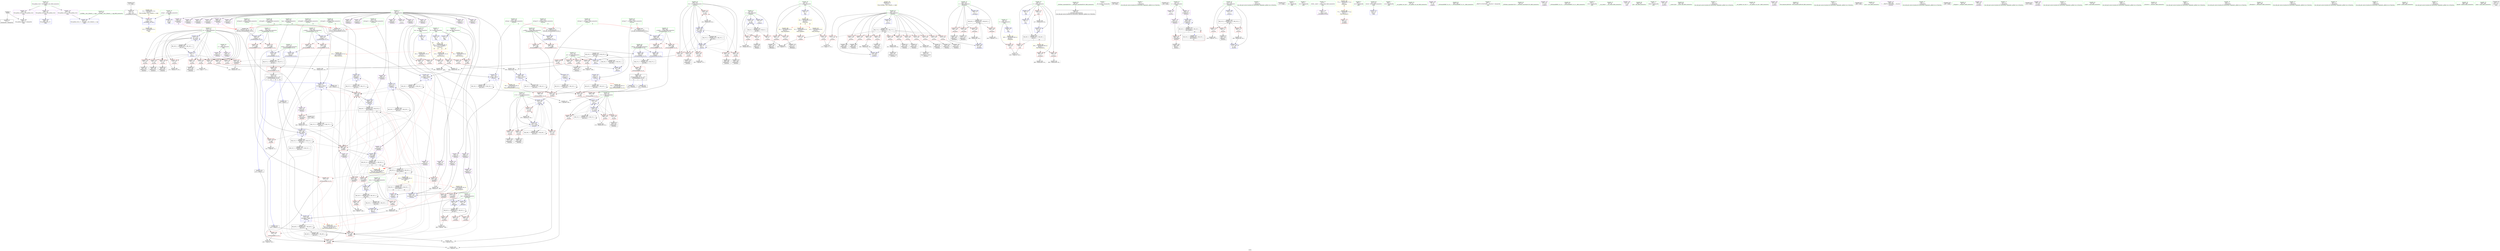 digraph "SVFG" {
	label="SVFG";

	Node0x557f70fab420 [shape=record,color=grey,label="{NodeID: 0\nNullPtr}"];
	Node0x557f70fab420 -> Node0x557f70fd4770[style=solid];
	Node0x557f70fab420 -> Node0x557f70fe0e10[style=solid];
	Node0x557f71017630 [shape=record,color=yellow,style=double,label="{NodeID: 609\n2V_2 = CSCHI(MR_2V_1)\npts\{10 \}\nCS[]}"];
	Node0x557f71011b90 [shape=record,color=yellow,style=double,label="{NodeID: 526\n51V_1 = ENCHI(MR_51V_0)\npts\{210000 \}\nFun[_Z5solvev]}"];
	Node0x557f71011b90 -> Node0x557f70fd6d30[style=dashed];
	Node0x557f70fe18d0 [shape=record,color=blue,label="{NodeID: 277\n129\<--211\nref.tmp19\<--add20\n_Z5solvev\n|{|<s6>7}}"];
	Node0x557f70fe18d0 -> Node0x557f70fd6b90[style=dashed];
	Node0x557f70fe18d0 -> Node0x557f70fd6e00[style=dashed];
	Node0x557f70fe18d0 -> Node0x557f70fd7210[style=dashed];
	Node0x557f70fe18d0 -> Node0x557f70fdf200[style=dashed];
	Node0x557f70fe18d0 -> Node0x557f70fe18d0[style=dashed];
	Node0x557f70fe18d0 -> Node0x557f71007d80[style=dashed];
	Node0x557f70fe18d0:s6 -> Node0x557f71010090[style=dashed,color=red];
	Node0x557f70fd54d0 [shape=record,color=red,label="{NodeID: 194\n197\<--121\n\<--v4\n_Z5solvev\n}"];
	Node0x557f70fd54d0 -> Node0x557f70fdb8a0[style=solid];
	Node0x557f70fd2600 [shape=record,color=black,label="{NodeID: 111\n411\<--434\n_ZSt3minIiERKT_S2_S2__ret\<--\n_ZSt3minIiERKT_S2_S2_\n|{<s0>7|<s1>10|<s2>13|<s3>14}}"];
	Node0x557f70fd2600:s0 -> Node0x557f71037200[style=solid,color=blue];
	Node0x557f70fd2600:s1 -> Node0x557f71037340[style=solid,color=blue];
	Node0x557f70fd2600:s2 -> Node0x557f71036fc0[style=solid,color=blue];
	Node0x557f70fd2600:s3 -> Node0x557f71037480[style=solid,color=blue];
	Node0x557f70fd0690 [shape=record,color=green,label="{NodeID: 28\n18\<--19\nn\<--n_field_insensitive\nGlob }"];
	Node0x557f70fd0690 -> Node0x557f70fd9a50[style=solid];
	Node0x557f70fd0690 -> Node0x557f70fd9b20[style=solid];
	Node0x557f70fd0690 -> Node0x557f70fd9bf0[style=solid];
	Node0x557f70fd0690 -> Node0x557f70fd9cc0[style=solid];
	Node0x557f70fd0690 -> Node0x557f70fe0910[style=solid];
	Node0x557f7100c690 [shape=record,color=black,label="{NodeID: 471\nMR_55V_4 = PHI(MR_55V_9, MR_55V_2, )\npts\{270000 \}\n|{|<s6>19}}"];
	Node0x557f7100c690 -> Node0x557f70fd69f0[style=dashed];
	Node0x557f7100c690 -> Node0x557f70fd6fa0[style=dashed];
	Node0x557f7100c690 -> Node0x557f70fd7070[style=dashed];
	Node0x557f7100c690 -> Node0x557f70fe1590[style=dashed];
	Node0x557f7100c690 -> Node0x557f70ffe780[style=dashed];
	Node0x557f7100c690 -> Node0x557f7100c690[style=dashed];
	Node0x557f7100c690:s6 -> Node0x557f71017550[style=dashed,color=blue];
	Node0x557f70fdb8a0 [shape=record,color=grey,label="{NodeID: 388\n199 = Binary(197, 198, )\n}"];
	Node0x557f70fdb8a0 -> Node0x557f70fe1660[style=solid];
	Node0x557f70fe2f90 [shape=record,color=blue,label="{NodeID: 305\n414\<--428\nretval\<--\n_ZSt3minIiERKT_S2_S2_\n}"];
	Node0x557f70fe2f90 -> Node0x557f70fff180[style=dashed];
	Node0x557f70fd6b90 [shape=record,color=red,label="{NodeID: 222\n218\<--215\n\<--call22\n_Z5solvev\n}"];
	Node0x557f70fd6b90 -> Node0x557f70feb9e0[style=solid];
	Node0x557f70fd8640 [shape=record,color=purple,label="{NodeID: 139\n360\<--25\narrayidx89\<--c\n_Z5solvev\n|{<s0>14}}"];
	Node0x557f70fd8640:s0 -> Node0x557f71037c50[style=solid,color=red];
	Node0x557f70fd3070 [shape=record,color=green,label="{NodeID: 56\n139\<--140\nv51\<--v51_field_insensitive\n_Z5solvev\n}"];
	Node0x557f70fd3070 -> Node0x557f70fd61d0[style=solid];
	Node0x557f70fd3070 -> Node0x557f70fd62a0[style=solid];
	Node0x557f70fd3070 -> Node0x557f70fd6370[style=solid];
	Node0x557f70fd3070 -> Node0x557f70fd6440[style=solid];
	Node0x557f70fd3070 -> Node0x557f70fd6510[style=solid];
	Node0x557f70fd3070 -> Node0x557f70fd65e0[style=solid];
	Node0x557f70fd3070 -> Node0x557f70fe1f50[style=solid];
	Node0x557f70fd3070 -> Node0x557f70fe21c0[style=solid];
	Node0x557f710158b0 [shape=record,color=yellow,style=double,label="{NodeID: 582\nRETMU(2V_2)\npts\{10 \}\nFun[_GLOBAL__sub_I_blando_1_1.cpp]}"];
	Node0x557f71010390 [shape=record,color=yellow,style=double,label="{NodeID: 499\n4V_1 = ENCHI(MR_4V_0)\npts\{19 \}\nFun[_Z6outputv]}"];
	Node0x557f71010390 -> Node0x557f70fd9bf0[style=dashed];
	Node0x557f71010390 -> Node0x557f70fd9cc0[style=dashed];
	Node0x557f70fe0130 [shape=record,color=red,label="{NodeID: 250\n464\<--453\n\<--v\n_Z6outputv\n}"];
	Node0x557f70fe0130 -> Node0x557f70fd27a0[style=solid];
	Node0x557f70fd9d90 [shape=record,color=red,label="{NodeID: 167\n519\<--28\n\<--T\nmain\n}"];
	Node0x557f70fd9d90 -> Node0x557f70febfe0[style=solid];
	Node0x557f70fd4940 [shape=record,color=black,label="{NodeID: 84\n58\<--59\n\<--_ZNSt8ios_base4InitD1Ev\nCan only get source location for instruction, argument, global var or function.}"];
	Node0x557f70fb4fc0 [shape=record,color=green,label="{NodeID: 1\n7\<--1\n__dso_handle\<--dummyObj\nGlob }"];
	Node0x557f710368d0 [shape=record,color=black,label="{NodeID: 610\n90 = PHI()\n}"];
	Node0x557f70fe19a0 [shape=record,color=blue,label="{NodeID: 278\n131\<--214\nref.tmp21\<--\n_Z5solvev\n|{|<s6>7}}"];
	Node0x557f70fe19a0 -> Node0x557f70fd6b90[style=dashed];
	Node0x557f70fe19a0 -> Node0x557f70fd6e00[style=dashed];
	Node0x557f70fe19a0 -> Node0x557f70fd7210[style=dashed];
	Node0x557f70fe19a0 -> Node0x557f70fdf200[style=dashed];
	Node0x557f70fe19a0 -> Node0x557f70fe19a0[style=dashed];
	Node0x557f70fe19a0 -> Node0x557f71008280[style=dashed];
	Node0x557f70fe19a0:s6 -> Node0x557f710101a0[style=dashed,color=red];
	Node0x557f70fd55a0 [shape=record,color=red,label="{NodeID: 195\n209\<--121\n\<--v4\n_Z5solvev\n}"];
	Node0x557f70fd55a0 -> Node0x557f70fdb5a0[style=solid];
	Node0x557f70fd26d0 [shape=record,color=black,label="{NodeID: 112\n462\<--461\nidxprom\<--\n_Z6outputv\n}"];
	Node0x557f70fd0790 [shape=record,color=green,label="{NodeID: 29\n20\<--21\na\<--a_field_insensitive\nGlob }"];
	Node0x557f70fd0790 -> Node0x557f70fd7460[style=solid];
	Node0x557f70fd0790 -> Node0x557f70fd7530[style=solid];
	Node0x557f70fdba20 [shape=record,color=grey,label="{NodeID: 389\n107 = Binary(106, 94, )\n}"];
	Node0x557f70fdba20 -> Node0x557f70fe10b0[style=solid];
	Node0x557f70fe3060 [shape=record,color=blue,label="{NodeID: 306\n414\<--431\nretval\<--\n_ZSt3minIiERKT_S2_S2_\n}"];
	Node0x557f70fe3060 -> Node0x557f70fff180[style=dashed];
	Node0x557f70fd6c60 [shape=record,color=red,label="{NodeID: 223\n228\<--227\n\<--arrayidx29\n_Z5solvev\n}"];
	Node0x557f70fd6c60 -> Node0x557f70fdc4a0[style=solid];
	Node0x557f70fd8710 [shape=record,color=purple,label="{NodeID: 140\n369\<--25\narrayidx94\<--c\n_Z5solvev\n}"];
	Node0x557f70fd3140 [shape=record,color=green,label="{NodeID: 57\n141\<--142\nv174\<--v174_field_insensitive\n_Z5solvev\n}"];
	Node0x557f70fd3140 -> Node0x557f70fd66b0[style=solid];
	Node0x557f70fd3140 -> Node0x557f70fd6780[style=solid];
	Node0x557f70fd3140 -> Node0x557f70fd6850[style=solid];
	Node0x557f70fd3140 -> Node0x557f70fd6920[style=solid];
	Node0x557f70fd3140 -> Node0x557f70fe2500[style=solid];
	Node0x557f70fd3140 -> Node0x557f70fe2910[style=solid];
	Node0x557f71010470 [shape=record,color=yellow,style=double,label="{NodeID: 500\n80V_1 = ENCHI(MR_80V_0)\npts\{31 \}\nFun[_Z6outputv]}"];
	Node0x557f71010470 -> Node0x557f70fd9e60[style=dashed];
	Node0x557f71010470 -> Node0x557f70fd9f30[style=dashed];
	Node0x557f70fe0200 [shape=record,color=red,label="{NodeID: 251\n474\<--453\n\<--v\n_Z6outputv\n}"];
	Node0x557f70fe0200 -> Node0x557f70fd2940[style=solid];
	Node0x557f70fd9e60 [shape=record,color=red,label="{NodeID: 168\n485\<--30\n\<--I\n_Z6outputv\n}"];
	Node0x557f70fd9e60 -> Node0x557f70fdbea0[style=solid];
	Node0x557f70fd4a40 [shape=record,color=black,label="{NodeID: 85\n79\<--75\nconv\<--call\n__cxx_global_var_init.1\n}"];
	Node0x557f70fd4a40 -> Node0x557f70fe0f10[style=solid];
	Node0x557f70fb5050 [shape=record,color=green,label="{NodeID: 2\n9\<--1\n\<--dummyObj\nCan only get source location for instruction, argument, global var or function.}"];
	Node0x557f710369d0 [shape=record,color=black,label="{NodeID: 611\n104 = PHI()\n}"];
	Node0x557f70fe1a70 [shape=record,color=blue,label="{NodeID: 279\n133\<--238\ntmp\<--add34\n_Z5solvev\n|{|<s5>10}}"];
	Node0x557f70fe1a70 -> Node0x557f70fd5c20[style=dashed];
	Node0x557f70fe1a70 -> Node0x557f70fd6b90[style=dashed];
	Node0x557f70fe1a70 -> Node0x557f70fd6e00[style=dashed];
	Node0x557f70fe1a70 -> Node0x557f70fe1a70[style=dashed];
	Node0x557f70fe1a70 -> Node0x557f71002380[style=dashed];
	Node0x557f70fe1a70:s5 -> Node0x557f710101a0[style=dashed,color=red];
	Node0x557f70fd5670 [shape=record,color=red,label="{NodeID: 196\n229\<--121\n\<--v4\n_Z5solvev\n}"];
	Node0x557f70fd5670 -> Node0x557f70fdc320[style=solid];
	Node0x557f70fd27a0 [shape=record,color=black,label="{NodeID: 113\n465\<--464\nidxprom1\<--\n_Z6outputv\n}"];
	Node0x557f70fd0890 [shape=record,color=green,label="{NodeID: 30\n22\<--24\ns\<--s_field_insensitive\nGlob }"];
	Node0x557f70fd0890 -> Node0x557f70fd7600[style=solid];
	Node0x557f70fd0890 -> Node0x557f70fd76d0[style=solid];
	Node0x557f70fd0890 -> Node0x557f70fd77a0[style=solid];
	Node0x557f70fdbba0 [shape=record,color=grey,label="{NodeID: 390\n482 = Binary(481, 94, )\n}"];
	Node0x557f70fdbba0 -> Node0x557f70fe33a0[style=solid];
	Node0x557f70fe3130 [shape=record,color=blue,label="{NodeID: 307\n451\<--287\nans\<--\n_Z6outputv\n}"];
	Node0x557f70fe3130 -> Node0x557f70ffa180[style=dashed];
	Node0x557f70fd6d30 [shape=record,color=red,label="{NodeID: 224\n233\<--232\n\<--arrayidx31\n_Z5solvev\n}"];
	Node0x557f70fd6d30 -> Node0x557f70fdc320[style=solid];
	Node0x557f70fd87e0 [shape=record,color=purple,label="{NodeID: 141\n372\<--25\narrayidx96\<--c\n_Z5solvev\n}"];
	Node0x557f70fd87e0 -> Node0x557f70fe2840[style=solid];
	Node0x557f70fd3210 [shape=record,color=green,label="{NodeID: 58\n143\<--144\nref.tmp75\<--ref.tmp75_field_insensitive\n_Z5solvev\n|{|<s1>12}}"];
	Node0x557f70fd3210 -> Node0x557f70fe2360[style=solid];
	Node0x557f70fd3210:s1 -> Node0x557f71037830[style=solid,color=red];
	Node0x557f70ffb580 [shape=record,color=black,label="{NodeID: 418\nMR_15V_3 = PHI(MR_15V_4, MR_15V_2, )\npts\{118 \}\n}"];
	Node0x557f70ffb580 -> Node0x557f70fda4e0[style=dashed];
	Node0x557f70ffb580 -> Node0x557f70fda5b0[style=dashed];
	Node0x557f70ffb580 -> Node0x557f70fda680[style=dashed];
	Node0x557f70ffb580 -> Node0x557f70fe1320[style=dashed];
	Node0x557f70fe02d0 [shape=record,color=red,label="{NodeID: 252\n481\<--453\n\<--v\n_Z6outputv\n}"];
	Node0x557f70fe02d0 -> Node0x557f70fdbba0[style=solid];
	Node0x557f70fd9f30 [shape=record,color=red,label="{NodeID: 169\n493\<--30\n\<--I\n_Z6outputv\n}"];
	Node0x557f70fd9f30 -> Node0x557f70fdbd20[style=solid];
	Node0x557f70fd4b10 [shape=record,color=black,label="{NodeID: 86\n101\<--100\nidxprom\<--\n_Z5inputv\n}"];
	Node0x557f70fb42f0 [shape=record,color=green,label="{NodeID: 3\n12\<--1\n\<--dummyObj\nCan only get source location for instruction, argument, global var or function.}"];
	Node0x557f71036ad0 [shape=record,color=black,label="{NodeID: 612\n57 = PHI()\n}"];
	Node0x557f71011e30 [shape=record,color=yellow,style=double,label="{NodeID: 529\n2V_1 = ENCHI(MR_2V_0)\npts\{10 \}\nFun[_GLOBAL__sub_I_blando_1_1.cpp]|{<s0>22}}"];
	Node0x557f71011e30:s0 -> Node0x557f70fe0f10[style=dashed,color=red];
	Node0x557f70fe1b40 [shape=record,color=blue,label="{NodeID: 280\n266\<--260\narrayidx44\<--\n_Z5solvev\n}"];
	Node0x557f70fe1b40 -> Node0x557f7100df90[style=dashed];
	Node0x557f70fd5740 [shape=record,color=red,label="{NodeID: 197\n256\<--121\n\<--v4\n_Z5solvev\n}"];
	Node0x557f70fd5740 -> Node0x557f70fd19d0[style=solid];
	Node0x557f70fd2870 [shape=record,color=black,label="{NodeID: 114\n472\<--471\nidxprom4\<--\n_Z6outputv\n}"];
	Node0x557f70fd0990 [shape=record,color=green,label="{NodeID: 31\n25\<--27\nc\<--c_field_insensitive\nGlob }"];
	Node0x557f70fd0990 -> Node0x557f70fd7870[style=solid];
	Node0x557f70fd0990 -> Node0x557f70fd7940[style=solid];
	Node0x557f70fd0990 -> Node0x557f70fd7a10[style=solid];
	Node0x557f70fd0990 -> Node0x557f70fd7ae0[style=solid];
	Node0x557f70fd0990 -> Node0x557f70fd7bb0[style=solid];
	Node0x557f70fd0990 -> Node0x557f70fd7c80[style=solid];
	Node0x557f70fd0990 -> Node0x557f70fd7d50[style=solid];
	Node0x557f70fd0990 -> Node0x557f70fd7e20[style=solid];
	Node0x557f70fd0990 -> Node0x557f70fd7ef0[style=solid];
	Node0x557f70fd0990 -> Node0x557f70fd7fc0[style=solid];
	Node0x557f70fd0990 -> Node0x557f70fd8090[style=solid];
	Node0x557f70fd0990 -> Node0x557f70fd8160[style=solid];
	Node0x557f70fd0990 -> Node0x557f70fd8230[style=solid];
	Node0x557f70fd0990 -> Node0x557f70fd8300[style=solid];
	Node0x557f70fd0990 -> Node0x557f70fd83d0[style=solid];
	Node0x557f70fd0990 -> Node0x557f70fd84a0[style=solid];
	Node0x557f70fd0990 -> Node0x557f70fd8570[style=solid];
	Node0x557f70fd0990 -> Node0x557f70fd8640[style=solid];
	Node0x557f70fd0990 -> Node0x557f70fd8710[style=solid];
	Node0x557f70fd0990 -> Node0x557f70fd87e0[style=solid];
	Node0x557f70fd0990 -> Node0x557f70fd88b0[style=solid];
	Node0x557f70fd0990 -> Node0x557f70fd8980[style=solid];
	Node0x557f70fd0990 -> Node0x557f70fd8a50[style=solid];
	Node0x557f70fd0990 -> Node0x557f70fd8b20[style=solid];
	Node0x557f70fdbd20 [shape=record,color=grey,label="{NodeID: 391\n494 = Binary(493, 94, )\n}"];
	Node0x557f70fe3200 [shape=record,color=blue,label="{NodeID: 308\n453\<--12\nv\<--\n_Z6outputv\n}"];
	Node0x557f70fe3200 -> Node0x557f70ffa680[style=dashed];
	Node0x557f70fd6e00 [shape=record,color=red,label="{NodeID: 225\n260\<--259\n\<--call40\n_Z5solvev\n}"];
	Node0x557f70fd6e00 -> Node0x557f70fe1b40[style=solid];
	Node0x557f70fd88b0 [shape=record,color=purple,label="{NodeID: 142\n463\<--25\narrayidx\<--c\n_Z6outputv\n}"];
	Node0x557f70fd32e0 [shape=record,color=green,label="{NodeID: 59\n145\<--146\nref.tmp77\<--ref.tmp77_field_insensitive\n_Z5solvev\n|{|<s1>12}}"];
	Node0x557f70fd32e0 -> Node0x557f70fe2430[style=solid];
	Node0x557f70fd32e0:s1 -> Node0x557f71037ad0[style=solid,color=red];
	Node0x557f70fe03a0 [shape=record,color=red,label="{NodeID: 253\n467\<--466\n\<--arrayidx2\n_Z6outputv\n}"];
	Node0x557f70fe03a0 -> Node0x557f70febce0[style=solid];
	Node0x557f70fda000 [shape=record,color=red,label="{NodeID: 170\n518\<--30\n\<--I\nmain\n}"];
	Node0x557f70fda000 -> Node0x557f70febfe0[style=solid];
	Node0x557f70fd4be0 [shape=record,color=black,label="{NodeID: 87\n160\<--159\nidxprom\<--\n_Z5solvev\n}"];
	Node0x557f70fb4380 [shape=record,color=green,label="{NodeID: 4\n32\<--1\n.str\<--dummyObj\nGlob }"];
	Node0x557f71036bd0 [shape=record,color=black,label="{NodeID: 613\n75 = PHI()\n}"];
	Node0x557f71036bd0 -> Node0x557f70fd4a40[style=solid];
	Node0x557f70fe1c10 [shape=record,color=blue,label="{NodeID: 281\n123\<--270\nv1\<--inc46\n_Z5solvev\n}"];
	Node0x557f70fe1c10 -> Node0x557f70fd59b0[style=dashed];
	Node0x557f70fe1c10 -> Node0x557f70fd5a80[style=dashed];
	Node0x557f70fe1c10 -> Node0x557f70fd5b50[style=dashed];
	Node0x557f70fe1c10 -> Node0x557f70fe1800[style=dashed];
	Node0x557f70fe1c10 -> Node0x557f70fe1c10[style=dashed];
	Node0x557f70fe1c10 -> Node0x557f71006e80[style=dashed];
	Node0x557f70fd5810 [shape=record,color=red,label="{NodeID: 198\n264\<--121\n\<--v4\n_Z5solvev\n}"];
	Node0x557f70fd5810 -> Node0x557f70fd1b70[style=solid];
	Node0x557f70fd2940 [shape=record,color=black,label="{NodeID: 115\n475\<--474\nidxprom6\<--\n_Z6outputv\n}"];
	Node0x557f70fd0a90 [shape=record,color=green,label="{NodeID: 32\n28\<--29\nT\<--T_field_insensitive\nGlob }"];
	Node0x557f70fd0a90 -> Node0x557f70fd9d90[style=solid];
	Node0x557f70fd0a90 -> Node0x557f70fe0a10[style=solid];
	Node0x557f70fdbea0 [shape=record,color=grey,label="{NodeID: 392\n486 = Binary(485, 94, )\n}"];
	Node0x557f70fe32d0 [shape=record,color=blue,label="{NodeID: 309\n451\<--477\nans\<--\n_Z6outputv\n}"];
	Node0x557f70fe32d0 -> Node0x557f70ffa180[style=dashed];
	Node0x557f70fd6ed0 [shape=record,color=red,label="{NodeID: 226\n298\<--297\n\<--arrayidx56\n_Z5solvev\n}"];
	Node0x557f70fd6ed0 -> Node0x557f70fd1d10[style=solid];
	Node0x557f70fd8980 [shape=record,color=purple,label="{NodeID: 143\n466\<--25\narrayidx2\<--c\n_Z6outputv\n}"];
	Node0x557f70fd8980 -> Node0x557f70fe03a0[style=solid];
	Node0x557f70fd33b0 [shape=record,color=green,label="{NodeID: 60\n147\<--148\nref.tmp80\<--ref.tmp80_field_insensitive\n_Z5solvev\n|{|<s1>13}}"];
	Node0x557f70fd33b0 -> Node0x557f70fe25d0[style=solid];
	Node0x557f70fd33b0:s1 -> Node0x557f71037c50[style=solid,color=red];
	Node0x557f71010710 [shape=record,color=yellow,style=double,label="{NodeID: 503\n55V_1 = ENCHI(MR_55V_0)\npts\{270000 \}\nFun[_Z6outputv]}"];
	Node0x557f71010710 -> Node0x557f70fe03a0[style=dashed];
	Node0x557f71010710 -> Node0x557f70fe0470[style=dashed];
	Node0x557f70ffbf80 [shape=record,color=black,label="{NodeID: 420\nMR_57V_3 = PHI(MR_57V_4, MR_57V_2, )\npts\{390 \}\n}"];
	Node0x557f70ffbf80 -> Node0x557f70fdf290[style=dashed];
	Node0x557f70fe0470 [shape=record,color=red,label="{NodeID: 254\n477\<--476\n\<--arrayidx7\n_Z6outputv\n}"];
	Node0x557f70fe0470 -> Node0x557f70fe32d0[style=solid];
	Node0x557f70fda0d0 [shape=record,color=red,label="{NodeID: 171\n526\<--30\n\<--I\nmain\n}"];
	Node0x557f70fda0d0 -> Node0x557f70fdc020[style=solid];
	Node0x557f70fd4cb0 [shape=record,color=black,label="{NodeID: 88\n182\<--181\nidxprom8\<--sub\n_Z5solvev\n}"];
	Node0x557f70fb4410 [shape=record,color=green,label="{NodeID: 5\n34\<--1\n.str.2\<--dummyObj\nGlob }"];
	Node0x557f71036d30 [shape=record,color=black,label="{NodeID: 614\n235 = PHI()\n}"];
	Node0x557f71036d30 -> Node0x557f70fdc4a0[style=solid];
	Node0x557f70fe1ce0 [shape=record,color=blue,label="{NodeID: 282\n121\<--275\nv4\<--inc49\n_Z5solvev\n}"];
	Node0x557f70fe1ce0 -> Node0x557f70fdb110[style=dashed];
	Node0x557f70fe1ce0 -> Node0x557f70fd5330[style=dashed];
	Node0x557f70fe1ce0 -> Node0x557f70fd5400[style=dashed];
	Node0x557f70fe1ce0 -> Node0x557f70fd54d0[style=dashed];
	Node0x557f70fe1ce0 -> Node0x557f70fd55a0[style=dashed];
	Node0x557f70fe1ce0 -> Node0x557f70fd5670[style=dashed];
	Node0x557f70fe1ce0 -> Node0x557f70fd5740[style=dashed];
	Node0x557f70fe1ce0 -> Node0x557f70fd5810[style=dashed];
	Node0x557f70fe1ce0 -> Node0x557f70fd58e0[style=dashed];
	Node0x557f70fe1ce0 -> Node0x557f70fe1ce0[style=dashed];
	Node0x557f70fe1ce0 -> Node0x557f71006980[style=dashed];
	Node0x557f70fd58e0 [shape=record,color=red,label="{NodeID: 199\n274\<--121\n\<--v4\n_Z5solvev\n}"];
	Node0x557f70fd58e0 -> Node0x557f70fe7750[style=solid];
	Node0x557f70fd7390 [shape=record,color=purple,label="{NodeID: 116\n56\<--4\n\<--_ZStL8__ioinit\n__cxx_global_var_init\n}"];
	Node0x557f70fd0b90 [shape=record,color=green,label="{NodeID: 33\n30\<--31\nI\<--I_field_insensitive\nGlob }"];
	Node0x557f70fd0b90 -> Node0x557f70fd9e60[style=solid];
	Node0x557f70fd0b90 -> Node0x557f70fd9f30[style=solid];
	Node0x557f70fd0b90 -> Node0x557f70fda000[style=solid];
	Node0x557f70fd0b90 -> Node0x557f70fda0d0[style=solid];
	Node0x557f70fd0b90 -> Node0x557f70fe0b10[style=solid];
	Node0x557f70fd0b90 -> Node0x557f70fe3540[style=solid];
	Node0x557f70fd0b90 -> Node0x557f70fe3610[style=solid];
	Node0x557f7100df90 [shape=record,color=black,label="{NodeID: 476\nMR_55V_7 = PHI(MR_55V_8, MR_55V_6, )\npts\{270000 \}\n|{|<s10>7|<s11>10}}"];
	Node0x557f7100df90 -> Node0x557f70fd69f0[style=dashed];
	Node0x557f7100df90 -> Node0x557f70fd6b90[style=dashed];
	Node0x557f7100df90 -> Node0x557f70fd6c60[style=dashed];
	Node0x557f7100df90 -> Node0x557f70fd6e00[style=dashed];
	Node0x557f7100df90 -> Node0x557f70fd6fa0[style=dashed];
	Node0x557f7100df90 -> Node0x557f70fd7070[style=dashed];
	Node0x557f7100df90 -> Node0x557f70fe1590[style=dashed];
	Node0x557f7100df90 -> Node0x557f70fe1b40[style=dashed];
	Node0x557f7100df90 -> Node0x557f70ffe780[style=dashed];
	Node0x557f7100df90 -> Node0x557f7100c690[style=dashed];
	Node0x557f7100df90:s10 -> Node0x557f71010090[style=dashed,color=red];
	Node0x557f7100df90:s11 -> Node0x557f71010090[style=dashed,color=red];
	Node0x557f70fdc020 [shape=record,color=grey,label="{NodeID: 393\n527 = Binary(526, 94, )\n}"];
	Node0x557f70fdc020 -> Node0x557f70fe3610[style=solid];
	Node0x557f70fe33a0 [shape=record,color=blue,label="{NodeID: 310\n453\<--482\nv\<--inc\n_Z6outputv\n}"];
	Node0x557f70fe33a0 -> Node0x557f70ffa680[style=dashed];
	Node0x557f70fd6fa0 [shape=record,color=red,label="{NodeID: 227\n307\<--306\n\<--arrayidx60\n_Z5solvev\n}"];
	Node0x557f70fd6fa0 -> Node0x557f70febb60[style=solid];
	Node0x557f70fd8a50 [shape=record,color=purple,label="{NodeID: 144\n473\<--25\narrayidx5\<--c\n_Z6outputv\n}"];
	Node0x557f70fd3480 [shape=record,color=green,label="{NodeID: 61\n149\<--150\nref.tmp82\<--ref.tmp82_field_insensitive\n_Z5solvev\n|{|<s1>13}}"];
	Node0x557f70fd3480 -> Node0x557f70fe26a0[style=solid];
	Node0x557f70fd3480:s1 -> Node0x557f71037f70[style=solid,color=red];
	Node0x557f710107f0 [shape=record,color=yellow,style=double,label="{NodeID: 504\n8V_1 = ENCHI(MR_8V_0)\npts\{13 \}\nFun[_Z5solvev]}"];
	Node0x557f710107f0 -> Node0x557f70fd9570[style=dashed];
	Node0x557f70ffc480 [shape=record,color=black,label="{NodeID: 421\nMR_53V_2 = PHI(MR_53V_3, MR_53V_1, )\npts\{240000 \}\n|{<s0>19}}"];
	Node0x557f70ffc480:s0 -> Node0x557f7100c190[style=dashed,color=red];
	Node0x557f70fe0540 [shape=record,color=blue,label="{NodeID: 255\n8\<--9\n_ZL2pi\<--\nGlob }"];
	Node0x557f70fda1a0 [shape=record,color=red,label="{NodeID: 172\n492\<--44\n\<--stderr\n_Z6outputv\n}"];
	Node0x557f70fd4d80 [shape=record,color=black,label="{NodeID: 89\n185\<--184\nidxprom10\<--\n_Z5solvev\n}"];
	Node0x557f70fb3d10 [shape=record,color=green,label="{NodeID: 6\n36\<--1\n.str.3\<--dummyObj\nGlob }"];
	Node0x557f71036e30 [shape=record,color=black,label="{NodeID: 615\n341 = PHI(386, )\n}"];
	Node0x557f71036e30 -> Node0x557f70fd7140[style=solid];
	Node0x557f70fe1db0 [shape=record,color=blue,label="{NodeID: 283\n135\<--287\nmin_c\<--\n_Z5solvev\n}"];
	Node0x557f70fe1db0 -> Node0x557f70fff680[style=dashed];
	Node0x557f70fd59b0 [shape=record,color=red,label="{NodeID: 200\n208\<--123\n\<--v1\n_Z5solvev\n}"];
	Node0x557f70fd59b0 -> Node0x557f70feb9e0[style=solid];
	Node0x557f70fd7460 [shape=record,color=purple,label="{NodeID: 117\n102\<--20\narrayidx\<--a\n_Z5inputv\n}"];
	Node0x557f70fd0c90 [shape=record,color=green,label="{NodeID: 34\n45\<--49\nllvm.global_ctors\<--llvm.global_ctors_field_insensitive\nGlob }"];
	Node0x557f70fd0c90 -> Node0x557f70fd9270[style=solid];
	Node0x557f70fd0c90 -> Node0x557f70fd9370[style=solid];
	Node0x557f70fd0c90 -> Node0x557f70fd9470[style=solid];
	Node0x557f70fdc1a0 [shape=record,color=grey,label="{NodeID: 394\n181 = Binary(180, 94, )\n}"];
	Node0x557f70fdc1a0 -> Node0x557f70fd4cb0[style=solid];
	Node0x557f70fe3470 [shape=record,color=blue,label="{NodeID: 311\n511\<--12\nretval\<--\nmain\n}"];
	Node0x557f70fd7070 [shape=record,color=red,label="{NodeID: 228\n317\<--316\n\<--arrayidx65\n_Z5solvev\n}"];
	Node0x557f70fd7070 -> Node0x557f70fe2020[style=solid];
	Node0x557f70fd8b20 [shape=record,color=purple,label="{NodeID: 145\n476\<--25\narrayidx7\<--c\n_Z6outputv\n}"];
	Node0x557f70fd8b20 -> Node0x557f70fe0470[style=solid];
	Node0x557f70fd3550 [shape=record,color=green,label="{NodeID: 62\n151\<--152\nref.tmp90\<--ref.tmp90_field_insensitive\n_Z5solvev\n|{|<s1>14}}"];
	Node0x557f70fd3550 -> Node0x557f70fe2770[style=solid];
	Node0x557f70fd3550:s1 -> Node0x557f71037f70[style=solid,color=red];
	Node0x557f71010900 [shape=record,color=yellow,style=double,label="{NodeID: 505\n10V_1 = ENCHI(MR_10V_0)\npts\{15 \}\nFun[_Z5solvev]}"];
	Node0x557f71010900 -> Node0x557f70fd9640[style=dashed];
	Node0x557f70ffc980 [shape=record,color=black,label="{NodeID: 422\nMR_55V_2 = PHI(MR_55V_3, MR_55V_1, )\npts\{270000 \}\n|{<s0>19|<s1>19}}"];
	Node0x557f70ffc980:s0 -> Node0x557f70fe1250[style=dashed,color=red];
	Node0x557f70ffc980:s1 -> Node0x557f7100c690[style=dashed,color=red];
	Node0x557f70fe0610 [shape=record,color=blue,label="{NodeID: 256\n11\<--12\ndel\<--\nGlob }"];
	Node0x557f70fe0610 -> Node0x557f7100fac0[style=dashed];
	Node0x557f70fda270 [shape=record,color=red,label="{NodeID: 173\n96\<--87\n\<--i\n_Z5inputv\n}"];
	Node0x557f70fda270 -> Node0x557f70fdcda0[style=solid];
	Node0x557f70fd4e50 [shape=record,color=black,label="{NodeID: 90\n191\<--190\nidxprom12\<--\n_Z5solvev\n}"];
	Node0x557f70fb3da0 [shape=record,color=green,label="{NodeID: 7\n38\<--1\n.str.4\<--dummyObj\nGlob }"];
	Node0x557f71036fc0 [shape=record,color=black,label="{NodeID: 616\n351 = PHI(411, )\n}"];
	Node0x557f71036fc0 -> Node0x557f70fd7210[style=solid];
	Node0x557f70fe1e80 [shape=record,color=blue,label="{NodeID: 284\n137\<--289\nmv\<--\n_Z5solvev\n}"];
	Node0x557f70fe1e80 -> Node0x557f70fffb80[style=dashed];
	Node0x557f70fd5a80 [shape=record,color=red,label="{NodeID: 201\n225\<--123\n\<--v1\n_Z5solvev\n}"];
	Node0x557f70fd5a80 -> Node0x557f70fd50c0[style=solid];
	Node0x557f70fd7530 [shape=record,color=purple,label="{NodeID: 118\n232\<--20\narrayidx31\<--a\n_Z5solvev\n}"];
	Node0x557f70fd7530 -> Node0x557f70fd6d30[style=solid];
	Node0x557f70fd0d90 [shape=record,color=green,label="{NodeID: 35\n50\<--51\n__cxx_global_var_init\<--__cxx_global_var_init_field_insensitive\n}"];
	Node0x557f70fdc320 [shape=record,color=grey,label="{NodeID: 395\n234 = Binary(229, 233, )\n}"];
	Node0x557f70fe3540 [shape=record,color=blue,label="{NodeID: 312\n30\<--12\nI\<--\nmain\n}"];
	Node0x557f70fe3540 -> Node0x557f70ffce80[style=dashed];
	Node0x557f70fd7140 [shape=record,color=red,label="{NodeID: 229\n342\<--341\n\<--call78\n_Z5solvev\n}"];
	Node0x557f70fd7140 -> Node0x557f70fe2500[style=solid];
	Node0x557f70fd8bf0 [shape=record,color=purple,label="{NodeID: 146\n89\<--32\n\<--.str\n_Z5inputv\n}"];
	Node0x557f70fd3620 [shape=record,color=green,label="{NodeID: 63\n203\<--204\n_ZSt3maxIiERKT_S2_S2_\<--_ZSt3maxIiERKT_S2_S2__field_insensitive\n}"];
	Node0x557f710109e0 [shape=record,color=yellow,style=double,label="{NodeID: 506\n12V_1 = ENCHI(MR_12V_0)\npts\{17 \}\nFun[_Z5solvev]}"];
	Node0x557f710109e0 -> Node0x557f70fd9710[style=dashed];
	Node0x557f710109e0 -> Node0x557f70fd97e0[style=dashed];
	Node0x557f710109e0 -> Node0x557f70fd98b0[style=dashed];
	Node0x557f710109e0 -> Node0x557f70fd9980[style=dashed];
	Node0x557f70ffce80 [shape=record,color=black,label="{NodeID: 423\nMR_80V_3 = PHI(MR_80V_4, MR_80V_2, )\npts\{31 \}\n|{|<s3>20}}"];
	Node0x557f70ffce80 -> Node0x557f70fda000[style=dashed];
	Node0x557f70ffce80 -> Node0x557f70fda0d0[style=dashed];
	Node0x557f70ffce80 -> Node0x557f70fe3610[style=dashed];
	Node0x557f70ffce80:s3 -> Node0x557f71010470[style=dashed,color=red];
	Node0x557f70fe0710 [shape=record,color=blue,label="{NodeID: 257\n14\<--12\nins\<--\nGlob }"];
	Node0x557f70fe0710 -> Node0x557f7100fac0[style=dashed];
	Node0x557f70fda340 [shape=record,color=red,label="{NodeID: 174\n100\<--87\n\<--i\n_Z5inputv\n}"];
	Node0x557f70fda340 -> Node0x557f70fd4b10[style=solid];
	Node0x557f70fd4f20 [shape=record,color=black,label="{NodeID: 91\n194\<--193\nidxprom14\<--\n_Z5solvev\n}"];
	Node0x557f70fb3e60 [shape=record,color=green,label="{NodeID: 8\n40\<--1\n__PRETTY_FUNCTION__._Z5solvev\<--dummyObj\nGlob }"];
	Node0x557f710370c0 [shape=record,color=black,label="{NodeID: 617\n202 = PHI(386, )\n}"];
	Node0x557f710370c0 -> Node0x557f70fd6ac0[style=solid];
	Node0x557f70fe1f50 [shape=record,color=blue,label="{NodeID: 285\n139\<--12\nv51\<--\n_Z5solvev\n}"];
	Node0x557f70fe1f50 -> Node0x557f70fd61d0[style=dashed];
	Node0x557f70fe1f50 -> Node0x557f70fd62a0[style=dashed];
	Node0x557f70fe1f50 -> Node0x557f70fd6370[style=dashed];
	Node0x557f70fe1f50 -> Node0x557f70fd6440[style=dashed];
	Node0x557f70fe1f50 -> Node0x557f70fd6510[style=dashed];
	Node0x557f70fe1f50 -> Node0x557f70fd65e0[style=dashed];
	Node0x557f70fe1f50 -> Node0x557f70fe1f50[style=dashed];
	Node0x557f70fe1f50 -> Node0x557f70fe21c0[style=dashed];
	Node0x557f70fe1f50 -> Node0x557f70ff9f60[style=dashed];
	Node0x557f70fd5b50 [shape=record,color=red,label="{NodeID: 202\n269\<--123\n\<--v1\n_Z5solvev\n}"];
	Node0x557f70fd5b50 -> Node0x557f70fe75d0[style=solid];
	Node0x557f70fd7600 [shape=record,color=purple,label="{NodeID: 119\n278\<--22\n\<--s\n_Z5solvev\n}"];
	Node0x557f70fd0e90 [shape=record,color=green,label="{NodeID: 36\n54\<--55\n_ZNSt8ios_base4InitC1Ev\<--_ZNSt8ios_base4InitC1Ev_field_insensitive\n}"];
	Node0x557f7100f0c0 [shape=record,color=yellow,style=double,label="{NodeID: 479\n63V_1 = ENCHI(MR_63V_0)\npts\{126 144 \}\nFun[_ZSt3maxIiERKT_S2_S2_]}"];
	Node0x557f7100f0c0 -> Node0x557f70fdf6a0[style=dashed];
	Node0x557f70fdc4a0 [shape=record,color=grey,label="{NodeID: 396\n238 = Binary(228, 235, )\n}"];
	Node0x557f70fdc4a0 -> Node0x557f70fe1a70[style=solid];
	Node0x557f70fe3610 [shape=record,color=blue,label="{NodeID: 313\n30\<--527\nI\<--inc\nmain\n}"];
	Node0x557f70fe3610 -> Node0x557f70ffce80[style=dashed];
	Node0x557f70fd7210 [shape=record,color=red,label="{NodeID: 230\n352\<--351\n\<--call83\n_Z5solvev\n}"];
	Node0x557f70fd7210 -> Node0x557f70fdc920[style=solid];
	Node0x557f70fd8cc0 [shape=record,color=purple,label="{NodeID: 147\n103\<--34\n\<--.str.2\n_Z5inputv\n}"];
	Node0x557f70fd3720 [shape=record,color=green,label="{NodeID: 64\n216\<--217\n_ZSt3minIiERKT_S2_S2_\<--_ZSt3minIiERKT_S2_S2__field_insensitive\n}"];
	Node0x557f71010ac0 [shape=record,color=yellow,style=double,label="{NodeID: 507\n4V_1 = ENCHI(MR_4V_0)\npts\{19 \}\nFun[_Z5solvev]}"];
	Node0x557f71010ac0 -> Node0x557f70fd9b20[style=dashed];
	Node0x557f70fe0810 [shape=record,color=blue,label="{NodeID: 258\n16\<--12\nM\<--\nGlob }"];
	Node0x557f70fe0810 -> Node0x557f7100fac0[style=dashed];
	Node0x557f70fda410 [shape=record,color=red,label="{NodeID: 175\n106\<--87\n\<--i\n_Z5inputv\n}"];
	Node0x557f70fda410 -> Node0x557f70fdba20[style=solid];
	Node0x557f70fd4ff0 [shape=record,color=black,label="{NodeID: 92\n223\<--222\nidxprom26\<--sub25\n_Z5solvev\n}"];
	Node0x557f70fcf510 [shape=record,color=green,label="{NodeID: 9\n42\<--1\n.str.5\<--dummyObj\nGlob }"];
	Node0x557f71037200 [shape=record,color=black,label="{NodeID: 618\n215 = PHI(411, )\n}"];
	Node0x557f71037200 -> Node0x557f70fd6b90[style=solid];
	Node0x557f70fe2020 [shape=record,color=blue,label="{NodeID: 286\n135\<--317\nmin_c\<--\n_Z5solvev\n}"];
	Node0x557f70fe2020 -> Node0x557f70fff680[style=dashed];
	Node0x557f70fd5c20 [shape=record,color=red,label="{NodeID: 203\n240\<--133\n\<--tmp\n_Z5solvev\n}"];
	Node0x557f70fd5c20 -> Node0x557f70fec2e0[style=solid];
	Node0x557f70fd76d0 [shape=record,color=purple,label="{NodeID: 120\n297\<--22\narrayidx56\<--s\n_Z5solvev\n}"];
	Node0x557f70fd76d0 -> Node0x557f70fd6ed0[style=solid];
	Node0x557f70fd0f90 [shape=record,color=green,label="{NodeID: 37\n60\<--61\n__cxa_atexit\<--__cxa_atexit_field_insensitive\n}"];
	Node0x557f70fdc620 [shape=record,color=grey,label="{NodeID: 397\n189 = Binary(187, 188, )\n}"];
	Node0x557f70fdc620 -> Node0x557f70fe1590[style=solid];
	Node0x557f70fdf200 [shape=record,color=red,label="{NodeID: 231\n366\<--365\n\<--call92\n_Z5solvev\n}"];
	Node0x557f70fdf200 -> Node0x557f70fe2840[style=solid];
	Node0x557f70fd8d90 [shape=record,color=purple,label="{NodeID: 148\n514\<--34\n\<--.str.2\nmain\n}"];
	Node0x557f70fd3820 [shape=record,color=green,label="{NodeID: 65\n236\<--237\nabs\<--abs_field_insensitive\n}"];
	Node0x557f70fe0910 [shape=record,color=blue,label="{NodeID: 259\n18\<--12\nn\<--\nGlob }"];
	Node0x557f70fe0910 -> Node0x557f7100f580[style=dashed];
	Node0x557f70fda4e0 [shape=record,color=red,label="{NodeID: 176\n155\<--117\n\<--v\n_Z5solvev\n}"];
	Node0x557f70fda4e0 -> Node0x557f70febe60[style=solid];
	Node0x557f70fd50c0 [shape=record,color=black,label="{NodeID: 93\n226\<--225\nidxprom28\<--\n_Z5solvev\n}"];
	Node0x557f70fcf5a0 [shape=record,color=green,label="{NodeID: 10\n44\<--1\nstderr\<--dummyObj\nGlob }"];
	Node0x557f71037340 [shape=record,color=black,label="{NodeID: 619\n259 = PHI(411, )\n}"];
	Node0x557f71037340 -> Node0x557f70fd6e00[style=solid];
	Node0x557f71006480 [shape=record,color=black,label="{NodeID: 453\nMR_17V_3 = PHI(MR_17V_4, MR_17V_2, )\npts\{120 \}\n}"];
	Node0x557f71006480 -> Node0x557f70fda750[style=dashed];
	Node0x557f71006480 -> Node0x557f70fda820[style=dashed];
	Node0x557f71006480 -> Node0x557f70fda8f0[style=dashed];
	Node0x557f71006480 -> Node0x557f70fda9c0[style=dashed];
	Node0x557f71006480 -> Node0x557f70fdaa90[style=dashed];
	Node0x557f71006480 -> Node0x557f70fdab60[style=dashed];
	Node0x557f71006480 -> Node0x557f70fdac30[style=dashed];
	Node0x557f71006480 -> Node0x557f70fdad00[style=dashed];
	Node0x557f71006480 -> Node0x557f70fdadd0[style=dashed];
	Node0x557f71006480 -> Node0x557f70fdaea0[style=dashed];
	Node0x557f71006480 -> Node0x557f70fdaf70[style=dashed];
	Node0x557f71006480 -> Node0x557f70fdb040[style=dashed];
	Node0x557f71006480 -> Node0x557f70fe29e0[style=dashed];
	Node0x557f70fe20f0 [shape=record,color=blue,label="{NodeID: 287\n137\<--319\nmv\<--\n_Z5solvev\n}"];
	Node0x557f70fe20f0 -> Node0x557f70fffb80[style=dashed];
	Node0x557f70fd5cf0 [shape=record,color=red,label="{NodeID: 204\n308\<--135\n\<--min_c\n_Z5solvev\n}"];
	Node0x557f70fd5cf0 -> Node0x557f70febb60[style=solid];
	Node0x557f70fd77a0 [shape=record,color=purple,label="{NodeID: 121\n333\<--22\narrayidx73\<--s\n_Z5solvev\n}"];
	Node0x557f70fd77a0 -> Node0x557f70fe2290[style=solid];
	Node0x557f70fd1090 [shape=record,color=green,label="{NodeID: 38\n59\<--65\n_ZNSt8ios_base4InitD1Ev\<--_ZNSt8ios_base4InitD1Ev_field_insensitive\n}"];
	Node0x557f70fd1090 -> Node0x557f70fd4940[style=solid];
	Node0x557f70fdc7a0 [shape=record,color=grey,label="{NodeID: 398\n426 = cmp(423, 425, )\n}"];
	Node0x557f70fdf290 [shape=record,color=red,label="{NodeID: 232\n409\<--389\n\<--retval\n_ZSt3maxIiERKT_S2_S2_\n}"];
	Node0x557f70fdf290 -> Node0x557f70fd2530[style=solid];
	Node0x557f70fd8e60 [shape=record,color=purple,label="{NodeID: 149\n244\<--36\n\<--.str.3\n_Z5solvev\n}"];
	Node0x557f70fd3920 [shape=record,color=green,label="{NodeID: 66\n249\<--250\n__assert_fail\<--__assert_fail_field_insensitive\n}"];
	Node0x557f70fe0a10 [shape=record,color=blue,label="{NodeID: 260\n28\<--12\nT\<--\nGlob }"];
	Node0x557f70fe0a10 -> Node0x557f7100f660[style=dashed];
	Node0x557f70fda5b0 [shape=record,color=red,label="{NodeID: 177\n159\<--117\n\<--v\n_Z5solvev\n}"];
	Node0x557f70fda5b0 -> Node0x557f70fd4be0[style=solid];
	Node0x557f70fd5190 [shape=record,color=black,label="{NodeID: 94\n231\<--230\nidxprom30\<--\n_Z5solvev\n}"];
	Node0x557f70fcf630 [shape=record,color=green,label="{NodeID: 11\n46\<--1\n\<--dummyObj\nCan only get source location for instruction, argument, global var or function.}"];
	Node0x557f71037480 [shape=record,color=black,label="{NodeID: 620\n365 = PHI(411, )\n}"];
	Node0x557f71037480 -> Node0x557f70fdf200[style=solid];
	Node0x557f71006980 [shape=record,color=black,label="{NodeID: 454\nMR_19V_2 = PHI(MR_19V_4, MR_19V_1, )\npts\{122 \}\n}"];
	Node0x557f71006980 -> Node0x557f70fe14c0[style=dashed];
	Node0x557f70fe21c0 [shape=record,color=blue,label="{NodeID: 288\n139\<--324\nv51\<--inc67\n_Z5solvev\n}"];
	Node0x557f70fe21c0 -> Node0x557f70fd61d0[style=dashed];
	Node0x557f70fe21c0 -> Node0x557f70fd62a0[style=dashed];
	Node0x557f70fe21c0 -> Node0x557f70fd6370[style=dashed];
	Node0x557f70fe21c0 -> Node0x557f70fd6440[style=dashed];
	Node0x557f70fe21c0 -> Node0x557f70fd6510[style=dashed];
	Node0x557f70fe21c0 -> Node0x557f70fd65e0[style=dashed];
	Node0x557f70fe21c0 -> Node0x557f70fe1f50[style=dashed];
	Node0x557f70fe21c0 -> Node0x557f70fe21c0[style=dashed];
	Node0x557f70fe21c0 -> Node0x557f70ff9f60[style=dashed];
	Node0x557f70fd5dc0 [shape=record,color=red,label="{NodeID: 205\n361\<--135\n\<--min_c\n_Z5solvev\n}"];
	Node0x557f70fd5dc0 -> Node0x557f70fdb2a0[style=solid];
	Node0x557f70fd7870 [shape=record,color=purple,label="{NodeID: 122\n161\<--25\n\<--c\n_Z5solvev\n}"];
	Node0x557f70fd1190 [shape=record,color=green,label="{NodeID: 39\n72\<--73\n__cxx_global_var_init.1\<--__cxx_global_var_init.1_field_insensitive\n}"];
	Node0x557f7100f390 [shape=record,color=yellow,style=double,label="{NodeID: 482\n65V_1 = ENCHI(MR_65V_0)\npts\{128 146 \}\nFun[_ZSt3maxIiERKT_S2_S2_]}"];
	Node0x557f7100f390 -> Node0x557f70fdf770[style=dashed];
	Node0x557f70fdc920 [shape=record,color=grey,label="{NodeID: 399\n353 = cmp(345, 352, )\n}"];
	Node0x557f70fdf360 [shape=record,color=red,label="{NodeID: 233\n397\<--391\n\<--__a.addr\n_ZSt3maxIiERKT_S2_S2_\n}"];
	Node0x557f70fdf360 -> Node0x557f70fdf6a0[style=solid];
	Node0x557f70fd8f30 [shape=record,color=purple,label="{NodeID: 150\n245\<--38\n\<--.str.4\n_Z5solvev\n}"];
	Node0x557f70fd3a20 [shape=record,color=green,label="{NodeID: 67\n283\<--284\nllvm.memset.p0i8.i64\<--llvm.memset.p0i8.i64_field_insensitive\n}"];
	Node0x557f70ffe280 [shape=record,color=black,label="{NodeID: 427\nMR_49V_4 = PHI(MR_49V_5, MR_49V_3, )\npts\{152 \}\n}"];
	Node0x557f70ffe280 -> Node0x557f70fd7210[style=dashed];
	Node0x557f70ffe280 -> Node0x557f70fe2770[style=dashed];
	Node0x557f70ffe280 -> Node0x557f70ffe280[style=dashed];
	Node0x557f70ffe280 -> Node0x557f7100bc90[style=dashed];
	Node0x557f70fe0b10 [shape=record,color=blue,label="{NodeID: 261\n30\<--12\nI\<--\nGlob }"];
	Node0x557f70fe0b10 -> Node0x557f70fe3540[style=dashed];
	Node0x557f70fda680 [shape=record,color=red,label="{NodeID: 178\n165\<--117\n\<--v\n_Z5solvev\n}"];
	Node0x557f70fda680 -> Node0x557f70fe7150[style=solid];
	Node0x557f70fd5260 [shape=record,color=black,label="{NodeID: 95\n254\<--253\nidxprom36\<--\n_Z5solvev\n}"];
	Node0x557f70fcf6c0 [shape=record,color=green,label="{NodeID: 12\n76\<--1\n\<--dummyObj\nCan only get source location for instruction, argument, global var or function.}"];
	Node0x557f710375c0 [shape=record,color=black,label="{NodeID: 621\n489 = PHI()\n}"];
	Node0x557f71006e80 [shape=record,color=black,label="{NodeID: 455\nMR_21V_2 = PHI(MR_21V_3, MR_21V_1, )\npts\{124 \}\n}"];
	Node0x557f71006e80 -> Node0x557f70fe1800[style=dashed];
	Node0x557f71006e80 -> Node0x557f71006e80[style=dashed];
	Node0x557f70fe2290 [shape=record,color=blue,label="{NodeID: 289\n333\<--335\narrayidx73\<--\n_Z5solvev\n}"];
	Node0x557f70fe2290 -> Node0x557f70fd6ed0[style=dashed];
	Node0x557f70fe2290 -> Node0x557f70fe2290[style=dashed];
	Node0x557f70fe2290 -> Node0x557f7100c190[style=dashed];
	Node0x557f70fd5e90 [shape=record,color=red,label="{NodeID: 206\n327\<--137\n\<--mv\n_Z5solvev\n}"];
	Node0x557f70fd5e90 -> Node0x557f70fdcc20[style=solid];
	Node0x557f70fd7940 [shape=record,color=purple,label="{NodeID: 123\n162\<--25\narrayidx\<--c\n_Z5solvev\n}"];
	Node0x557f70fd7940 -> Node0x557f70fe1250[style=solid];
	Node0x557f70fd1290 [shape=record,color=green,label="{NodeID: 40\n77\<--78\nacos\<--acos_field_insensitive\n}"];
	Node0x557f7100f470 [shape=record,color=yellow,style=double,label="{NodeID: 483\n77V_1 = ENCHI(MR_77V_0)\npts\{1 \}\nFun[main]|{<s0>20}}"];
	Node0x557f7100f470:s0 -> Node0x557f71010280[style=dashed,color=red];
	Node0x557f70fdcaa0 [shape=record,color=grey,label="{NodeID: 400\n293 = cmp(292, 157, )\n}"];
	Node0x557f70fdf430 [shape=record,color=red,label="{NodeID: 234\n406\<--391\n\<--__a.addr\n_ZSt3maxIiERKT_S2_S2_\n}"];
	Node0x557f70fdf430 -> Node0x557f70fe2d20[style=solid];
	Node0x557f70fd9000 [shape=record,color=purple,label="{NodeID: 151\n246\<--40\n\<--__PRETTY_FUNCTION__._Z5solvev\n_Z5solvev\n}"];
	Node0x557f70fd3b20 [shape=record,color=green,label="{NodeID: 68\n389\<--390\nretval\<--retval_field_insensitive\n_ZSt3maxIiERKT_S2_S2_\n}"];
	Node0x557f70fd3b20 -> Node0x557f70fdf290[style=solid];
	Node0x557f70fd3b20 -> Node0x557f70fe2c50[style=solid];
	Node0x557f70fd3b20 -> Node0x557f70fe2d20[style=solid];
	Node0x557f70ffe780 [shape=record,color=black,label="{NodeID: 428\nMR_55V_10 = PHI(MR_55V_11, MR_55V_9, )\npts\{270000 \}\n|{|<s7>13|<s8>14}}"];
	Node0x557f70ffe780 -> Node0x557f70fd6fa0[style=dashed];
	Node0x557f70ffe780 -> Node0x557f70fd7070[style=dashed];
	Node0x557f70ffe780 -> Node0x557f70fd7210[style=dashed];
	Node0x557f70ffe780 -> Node0x557f70fdf200[style=dashed];
	Node0x557f70ffe780 -> Node0x557f70fe2840[style=dashed];
	Node0x557f70ffe780 -> Node0x557f70ffe780[style=dashed];
	Node0x557f70ffe780 -> Node0x557f7100c690[style=dashed];
	Node0x557f70ffe780:s7 -> Node0x557f71010090[style=dashed,color=red];
	Node0x557f70ffe780:s8 -> Node0x557f71010090[style=dashed,color=red];
	Node0x557f70fe0c10 [shape=record,color=blue,label="{NodeID: 262\n536\<--46\nllvm.global_ctors_0\<--\nGlob }"];
	Node0x557f70fda750 [shape=record,color=red,label="{NodeID: 179\n171\<--119\n\<--i\n_Z5solvev\n}"];
	Node0x557f70fda750 -> Node0x557f70fdd0a0[style=solid];
	Node0x557f70fd19d0 [shape=record,color=black,label="{NodeID: 96\n257\<--256\nidxprom38\<--\n_Z5solvev\n}"];
	Node0x557f70fcf790 [shape=record,color=green,label="{NodeID: 13\n94\<--1\n\<--dummyObj\nCan only get source location for instruction, argument, global var or function.}"];
	Node0x557f71037690 [shape=record,color=black,label="{NodeID: 622\n497 = PHI()\n}"];
	Node0x557f71007380 [shape=record,color=black,label="{NodeID: 456\nMR_23V_2 = PHI(MR_23V_3, MR_23V_1, )\npts\{126 \}\n}"];
	Node0x557f71007380 -> Node0x557f70fd7140[style=dashed];
	Node0x557f71007380 -> Node0x557f70fe1660[style=dashed];
	Node0x557f71007380 -> Node0x557f71007380[style=dashed];
	Node0x557f70fe2360 [shape=record,color=blue,label="{NodeID: 290\n143\<--338\nref.tmp75\<--sub76\n_Z5solvev\n|{|<s3>12}}"];
	Node0x557f70fe2360 -> Node0x557f70fd7140[style=dashed];
	Node0x557f70fe2360 -> Node0x557f70fe2360[style=dashed];
	Node0x557f70fe2360 -> Node0x557f7100a890[style=dashed];
	Node0x557f70fe2360:s3 -> Node0x557f7100f0c0[style=dashed,color=red];
	Node0x557f70fd5f60 [shape=record,color=red,label="{NodeID: 207\n331\<--137\n\<--mv\n_Z5solvev\n}"];
	Node0x557f70fd5f60 -> Node0x557f70fd2120[style=solid];
	Node0x557f70fd7a10 [shape=record,color=purple,label="{NodeID: 124\n183\<--25\narrayidx9\<--c\n_Z5solvev\n}"];
	Node0x557f70fd1390 [shape=record,color=green,label="{NodeID: 41\n84\<--85\n_Z5inputv\<--_Z5inputv_field_insensitive\n}"];
	Node0x557f7100f580 [shape=record,color=yellow,style=double,label="{NodeID: 484\n4V_1 = ENCHI(MR_4V_0)\npts\{19 \}\nFun[main]|{<s0>18|<s1>19|<s2>20}}"];
	Node0x557f7100f580:s0 -> Node0x557f7100fbd0[style=dashed,color=red];
	Node0x557f7100f580:s1 -> Node0x557f71010ac0[style=dashed,color=red];
	Node0x557f7100f580:s2 -> Node0x557f71010390[style=dashed,color=red];
	Node0x557f70fdcc20 [shape=record,color=grey,label="{NodeID: 401\n328 = cmp(327, 289, )\n}"];
	Node0x557f70fdf500 [shape=record,color=red,label="{NodeID: 235\n399\<--393\n\<--__b.addr\n_ZSt3maxIiERKT_S2_S2_\n}"];
	Node0x557f70fdf500 -> Node0x557f70fdf770[style=solid];
	Node0x557f70fd90d0 [shape=record,color=purple,label="{NodeID: 152\n488\<--42\n\<--.str.5\n_Z6outputv\n}"];
	Node0x557f70fd3bf0 [shape=record,color=green,label="{NodeID: 69\n391\<--392\n__a.addr\<--__a.addr_field_insensitive\n_ZSt3maxIiERKT_S2_S2_\n}"];
	Node0x557f70fd3bf0 -> Node0x557f70fdf360[style=solid];
	Node0x557f70fd3bf0 -> Node0x557f70fdf430[style=solid];
	Node0x557f70fd3bf0 -> Node0x557f70fe2ab0[style=solid];
	Node0x557f70fe0d10 [shape=record,color=blue,label="{NodeID: 263\n537\<--47\nllvm.global_ctors_1\<--_GLOBAL__sub_I_blando_1_1.cpp\nGlob }"];
	Node0x557f70fda820 [shape=record,color=red,label="{NodeID: 180\n180\<--119\n\<--i\n_Z5solvev\n}"];
	Node0x557f70fda820 -> Node0x557f70fdc1a0[style=solid];
	Node0x557f70fd1aa0 [shape=record,color=black,label="{NodeID: 97\n262\<--261\nidxprom41\<--\n_Z5solvev\n}"];
	Node0x557f70fcf890 [shape=record,color=green,label="{NodeID: 14\n157\<--1\n\<--dummyObj\nCan only get source location for instruction, argument, global var or function.}"];
	Node0x557f71037760 [shape=record,color=black,label="{NodeID: 623\n515 = PHI()\n}"];
	Node0x557f71007880 [shape=record,color=black,label="{NodeID: 457\nMR_25V_2 = PHI(MR_25V_3, MR_25V_1, )\npts\{128 \}\n}"];
	Node0x557f71007880 -> Node0x557f70fd7140[style=dashed];
	Node0x557f71007880 -> Node0x557f70fe1730[style=dashed];
	Node0x557f71007880 -> Node0x557f71007880[style=dashed];
	Node0x557f70fe2430 [shape=record,color=blue,label="{NodeID: 291\n145\<--12\nref.tmp77\<--\n_Z5solvev\n|{|<s3>12}}"];
	Node0x557f70fe2430 -> Node0x557f70fd7140[style=dashed];
	Node0x557f70fe2430 -> Node0x557f70fe2430[style=dashed];
	Node0x557f70fe2430 -> Node0x557f7100ad90[style=dashed];
	Node0x557f70fe2430:s3 -> Node0x557f7100f390[style=dashed,color=red];
	Node0x557f70fd6030 [shape=record,color=red,label="{NodeID: 208\n336\<--137\n\<--mv\n_Z5solvev\n}"];
	Node0x557f70fd6030 -> Node0x557f70fe72d0[style=solid];
	Node0x557f70fd7ae0 [shape=record,color=purple,label="{NodeID: 125\n186\<--25\narrayidx11\<--c\n_Z5solvev\n}"];
	Node0x557f70fd7ae0 -> Node0x557f70fd69f0[style=solid];
	Node0x557f70fd1490 [shape=record,color=green,label="{NodeID: 42\n87\<--88\ni\<--i_field_insensitive\n_Z5inputv\n}"];
	Node0x557f70fd1490 -> Node0x557f70fda270[style=solid];
	Node0x557f70fd1490 -> Node0x557f70fda340[style=solid];
	Node0x557f70fd1490 -> Node0x557f70fda410[style=solid];
	Node0x557f70fd1490 -> Node0x557f70fe0fe0[style=solid];
	Node0x557f70fd1490 -> Node0x557f70fe10b0[style=solid];
	Node0x557f7100f660 [shape=record,color=yellow,style=double,label="{NodeID: 485\n89V_1 = ENCHI(MR_89V_0)\npts\{29 \}\nFun[main]}"];
	Node0x557f7100f660 -> Node0x557f70fd9d90[style=dashed];
	Node0x557f70fdcda0 [shape=record,color=grey,label="{NodeID: 402\n98 = cmp(96, 97, )\n}"];
	Node0x557f70fdf5d0 [shape=record,color=red,label="{NodeID: 236\n403\<--393\n\<--__b.addr\n_ZSt3maxIiERKT_S2_S2_\n}"];
	Node0x557f70fdf5d0 -> Node0x557f70fe2c50[style=solid];
	Node0x557f70fd91a0 [shape=record,color=purple,label="{NodeID: 153\n496\<--42\n\<--.str.5\n_Z6outputv\n}"];
	Node0x557f70fd3cc0 [shape=record,color=green,label="{NodeID: 70\n393\<--394\n__b.addr\<--__b.addr_field_insensitive\n_ZSt3maxIiERKT_S2_S2_\n}"];
	Node0x557f70fd3cc0 -> Node0x557f70fdf500[style=solid];
	Node0x557f70fd3cc0 -> Node0x557f70fdf5d0[style=solid];
	Node0x557f70fd3cc0 -> Node0x557f70fe2b80[style=solid];
	Node0x557f70fff180 [shape=record,color=black,label="{NodeID: 430\nMR_67V_3 = PHI(MR_67V_4, MR_67V_2, )\npts\{415 \}\n}"];
	Node0x557f70fff180 -> Node0x557f70fdf840[style=dashed];
	Node0x557f70fe0e10 [shape=record,color=blue, style = dotted,label="{NodeID: 264\n538\<--3\nllvm.global_ctors_2\<--dummyVal\nGlob }"];
	Node0x557f70fda8f0 [shape=record,color=red,label="{NodeID: 181\n190\<--119\n\<--i\n_Z5solvev\n}"];
	Node0x557f70fda8f0 -> Node0x557f70fd4e50[style=solid];
	Node0x557f70fd1b70 [shape=record,color=black,label="{NodeID: 98\n265\<--264\nidxprom43\<--\n_Z5solvev\n}"];
	Node0x557f70fcf990 [shape=record,color=green,label="{NodeID: 15\n214\<--1\n\<--dummyObj\nCan only get source location for instruction, argument, global var or function.}"];
	Node0x557f71037830 [shape=record,color=black,label="{NodeID: 624\n387 = PHI(125, 143, )\n0th arg _ZSt3maxIiERKT_S2_S2_ }"];
	Node0x557f71037830 -> Node0x557f70fe2ab0[style=solid];
	Node0x557f71007d80 [shape=record,color=black,label="{NodeID: 458\nMR_27V_2 = PHI(MR_27V_3, MR_27V_1, )\npts\{130 \}\n}"];
	Node0x557f71007d80 -> Node0x557f70fd7210[style=dashed];
	Node0x557f71007d80 -> Node0x557f70fdf200[style=dashed];
	Node0x557f71007d80 -> Node0x557f70fe18d0[style=dashed];
	Node0x557f71007d80 -> Node0x557f71007d80[style=dashed];
	Node0x557f70fe2500 [shape=record,color=blue,label="{NodeID: 292\n141\<--342\nv174\<--\n_Z5solvev\n}"];
	Node0x557f70fe2500 -> Node0x557f70fd66b0[style=dashed];
	Node0x557f70fe2500 -> Node0x557f70fd6780[style=dashed];
	Node0x557f70fe2500 -> Node0x557f70fd6850[style=dashed];
	Node0x557f70fe2500 -> Node0x557f70fd6920[style=dashed];
	Node0x557f70fe2500 -> Node0x557f70fe2500[style=dashed];
	Node0x557f70fe2500 -> Node0x557f70fe2910[style=dashed];
	Node0x557f70fe2500 -> Node0x557f7100a3c0[style=dashed];
	Node0x557f70fd6100 [shape=record,color=red,label="{NodeID: 209\n346\<--137\n\<--mv\n_Z5solvev\n}"];
	Node0x557f70fd6100 -> Node0x557f70fe6e50[style=solid];
	Node0x557f70fd7bb0 [shape=record,color=purple,label="{NodeID: 126\n192\<--25\narrayidx13\<--c\n_Z5solvev\n}"];
	Node0x557f70fd1560 [shape=record,color=green,label="{NodeID: 43\n91\<--92\nscanf\<--scanf_field_insensitive\n}"];
	Node0x557f70fdcf20 [shape=record,color=grey,label="{NodeID: 403\n459 = cmp(458, 157, )\n}"];
	Node0x557f70fdf6a0 [shape=record,color=red,label="{NodeID: 237\n398\<--397\n\<--\n_ZSt3maxIiERKT_S2_S2_\n}"];
	Node0x557f70fdf6a0 -> Node0x557f70fec160[style=solid];
	Node0x557f70fd9270 [shape=record,color=purple,label="{NodeID: 154\n536\<--45\nllvm.global_ctors_0\<--llvm.global_ctors\nGlob }"];
	Node0x557f70fd9270 -> Node0x557f70fe0c10[style=solid];
	Node0x557f70fd3d90 [shape=record,color=green,label="{NodeID: 71\n414\<--415\nretval\<--retval_field_insensitive\n_ZSt3minIiERKT_S2_S2_\n}"];
	Node0x557f70fd3d90 -> Node0x557f70fdf840[style=solid];
	Node0x557f70fd3d90 -> Node0x557f70fe2f90[style=solid];
	Node0x557f70fd3d90 -> Node0x557f70fe3060[style=solid];
	Node0x557f70fff680 [shape=record,color=black,label="{NodeID: 431\nMR_33V_5 = PHI(MR_33V_6, MR_33V_4, )\npts\{136 \}\n}"];
	Node0x557f70fff680 -> Node0x557f70fd5cf0[style=dashed];
	Node0x557f70fff680 -> Node0x557f70fd5dc0[style=dashed];
	Node0x557f70fff680 -> Node0x557f70fe1db0[style=dashed];
	Node0x557f70fff680 -> Node0x557f70fe2020[style=dashed];
	Node0x557f70fff680 -> Node0x557f70fff680[style=dashed];
	Node0x557f70fff680 -> Node0x557f70ff9d80[style=dashed];
	Node0x557f70fe0f10 [shape=record,color=blue,label="{NodeID: 265\n8\<--79\n_ZL2pi\<--conv\n__cxx_global_var_init.1\n|{<s0>22}}"];
	Node0x557f70fe0f10:s0 -> Node0x557f71017630[style=dashed,color=blue];
	Node0x557f70fda9c0 [shape=record,color=red,label="{NodeID: 182\n221\<--119\n\<--i\n_Z5solvev\n}"];
	Node0x557f70fda9c0 -> Node0x557f70fdb720[style=solid];
	Node0x557f70fd1c40 [shape=record,color=black,label="{NodeID: 99\n296\<--295\nidxprom55\<--\n_Z5solvev\n}"];
	Node0x557f70fcfa90 [shape=record,color=green,label="{NodeID: 16\n248\<--1\n\<--dummyObj\nCan only get source location for instruction, argument, global var or function.}"];
	Node0x557f71037ad0 [shape=record,color=black,label="{NodeID: 625\n388 = PHI(127, 145, )\n1st arg _ZSt3maxIiERKT_S2_S2_ }"];
	Node0x557f71037ad0 -> Node0x557f70fe2b80[style=solid];
	Node0x557f71008280 [shape=record,color=black,label="{NodeID: 459\nMR_29V_2 = PHI(MR_29V_3, MR_29V_1, )\npts\{132 \}\n}"];
	Node0x557f71008280 -> Node0x557f70fd7210[style=dashed];
	Node0x557f71008280 -> Node0x557f70fdf200[style=dashed];
	Node0x557f71008280 -> Node0x557f70fe19a0[style=dashed];
	Node0x557f71008280 -> Node0x557f71008280[style=dashed];
	Node0x557f70fe25d0 [shape=record,color=blue,label="{NodeID: 293\n147\<--348\nref.tmp80\<--add81\n_Z5solvev\n|{|<s4>13}}"];
	Node0x557f70fe25d0 -> Node0x557f70fd7210[style=dashed];
	Node0x557f70fe25d0 -> Node0x557f70fdf200[style=dashed];
	Node0x557f70fe25d0 -> Node0x557f70fe25d0[style=dashed];
	Node0x557f70fe25d0 -> Node0x557f7100b290[style=dashed];
	Node0x557f70fe25d0:s4 -> Node0x557f71010090[style=dashed,color=red];
	Node0x557f70fd61d0 [shape=record,color=red,label="{NodeID: 210\n292\<--139\n\<--v51\n_Z5solvev\n}"];
	Node0x557f70fd61d0 -> Node0x557f70fdcaa0[style=solid];
	Node0x557f70fd7c80 [shape=record,color=purple,label="{NodeID: 127\n195\<--25\narrayidx15\<--c\n_Z5solvev\n}"];
	Node0x557f70fd7c80 -> Node0x557f70fe1590[style=solid];
	Node0x557f70fd1660 [shape=record,color=green,label="{NodeID: 44\n114\<--115\n_Z5solvev\<--_Z5solvev_field_insensitive\n}"];
	Node0x557f70fdd0a0 [shape=record,color=grey,label="{NodeID: 404\n173 = cmp(171, 172, )\n}"];
	Node0x557f70fdf770 [shape=record,color=red,label="{NodeID: 238\n400\<--399\n\<--\n_ZSt3maxIiERKT_S2_S2_\n}"];
	Node0x557f70fdf770 -> Node0x557f70fec160[style=solid];
	Node0x557f70fd9370 [shape=record,color=purple,label="{NodeID: 155\n537\<--45\nllvm.global_ctors_1\<--llvm.global_ctors\nGlob }"];
	Node0x557f70fd9370 -> Node0x557f70fe0d10[style=solid];
	Node0x557f70fd3e60 [shape=record,color=green,label="{NodeID: 72\n416\<--417\n__a.addr\<--__a.addr_field_insensitive\n_ZSt3minIiERKT_S2_S2_\n}"];
	Node0x557f70fd3e60 -> Node0x557f70fdf910[style=solid];
	Node0x557f70fd3e60 -> Node0x557f70fdf9e0[style=solid];
	Node0x557f70fd3e60 -> Node0x557f70fe2df0[style=solid];
	Node0x557f70fffb80 [shape=record,color=black,label="{NodeID: 432\nMR_35V_5 = PHI(MR_35V_6, MR_35V_4, )\npts\{138 \}\n}"];
	Node0x557f70fffb80 -> Node0x557f70fd5e90[style=dashed];
	Node0x557f70fffb80 -> Node0x557f70fd5f60[style=dashed];
	Node0x557f70fffb80 -> Node0x557f70fd6030[style=dashed];
	Node0x557f70fffb80 -> Node0x557f70fd6100[style=dashed];
	Node0x557f70fffb80 -> Node0x557f70fe1e80[style=dashed];
	Node0x557f70fffb80 -> Node0x557f70fe20f0[style=dashed];
	Node0x557f70fffb80 -> Node0x557f70fffb80[style=dashed];
	Node0x557f70fffb80 -> Node0x557f70ff9e70[style=dashed];
	Node0x557f70fe0fe0 [shape=record,color=blue,label="{NodeID: 266\n87\<--94\ni\<--\n_Z5inputv\n}"];
	Node0x557f70fe0fe0 -> Node0x557f70ffa090[style=dashed];
	Node0x557f70fdaa90 [shape=record,color=red,label="{NodeID: 183\n230\<--119\n\<--i\n_Z5solvev\n}"];
	Node0x557f70fdaa90 -> Node0x557f70fd5190[style=solid];
	Node0x557f70fd1d10 [shape=record,color=black,label="{NodeID: 100\n299\<--298\ntobool\<--\n_Z5solvev\n}"];
	Node0x557f70fcfb90 [shape=record,color=green,label="{NodeID: 17\n280\<--1\n\<--dummyObj\nCan only get source location for instruction, argument, global var or function.}"];
	Node0x557f71037c50 [shape=record,color=black,label="{NodeID: 626\n412 = PHI(129, 258, 147, 360, )\n0th arg _ZSt3minIiERKT_S2_S2_ }"];
	Node0x557f71037c50 -> Node0x557f70fe2df0[style=solid];
	Node0x557f70ff9880 [shape=record,color=black,label="{NodeID: 460\nMR_31V_2 = PHI(MR_31V_3, MR_31V_1, )\npts\{134 \}\n}"];
	Node0x557f70ff9880 -> Node0x557f71002380[style=dashed];
	Node0x557f70fe6e50 [shape=record,color=grey,label="{NodeID: 377\n348 = Binary(346, 347, )\n}"];
	Node0x557f70fe6e50 -> Node0x557f70fe25d0[style=solid];
	Node0x557f70fe26a0 [shape=record,color=blue,label="{NodeID: 294\n149\<--214\nref.tmp82\<--\n_Z5solvev\n|{|<s4>13}}"];
	Node0x557f70fe26a0 -> Node0x557f70fd7210[style=dashed];
	Node0x557f70fe26a0 -> Node0x557f70fdf200[style=dashed];
	Node0x557f70fe26a0 -> Node0x557f70fe26a0[style=dashed];
	Node0x557f70fe26a0 -> Node0x557f7100b790[style=dashed];
	Node0x557f70fe26a0:s4 -> Node0x557f710101a0[style=dashed,color=red];
	Node0x557f70fd62a0 [shape=record,color=red,label="{NodeID: 211\n295\<--139\n\<--v51\n_Z5solvev\n}"];
	Node0x557f70fd62a0 -> Node0x557f70fd1c40[style=solid];
	Node0x557f70fd7d50 [shape=record,color=purple,label="{NodeID: 128\n224\<--25\narrayidx27\<--c\n_Z5solvev\n}"];
	Node0x557f70fd1760 [shape=record,color=green,label="{NodeID: 45\n117\<--118\nv\<--v_field_insensitive\n_Z5solvev\n}"];
	Node0x557f70fd1760 -> Node0x557f70fda4e0[style=solid];
	Node0x557f70fd1760 -> Node0x557f70fda5b0[style=solid];
	Node0x557f70fd1760 -> Node0x557f70fda680[style=solid];
	Node0x557f70fd1760 -> Node0x557f70fe1180[style=solid];
	Node0x557f70fd1760 -> Node0x557f70fe1320[style=solid];
	Node0x557f70feb860 [shape=record,color=grey,label="{NodeID: 405\n178 = cmp(177, 157, )\n}"];
	Node0x557f70fdf840 [shape=record,color=red,label="{NodeID: 239\n434\<--414\n\<--retval\n_ZSt3minIiERKT_S2_S2_\n}"];
	Node0x557f70fdf840 -> Node0x557f70fd2600[style=solid];
	Node0x557f70fd9470 [shape=record,color=purple,label="{NodeID: 156\n538\<--45\nllvm.global_ctors_2\<--llvm.global_ctors\nGlob }"];
	Node0x557f70fd9470 -> Node0x557f70fe0e10[style=solid];
	Node0x557f70fd3f30 [shape=record,color=green,label="{NodeID: 73\n418\<--419\n__b.addr\<--__b.addr_field_insensitive\n_ZSt3minIiERKT_S2_S2_\n}"];
	Node0x557f70fd3f30 -> Node0x557f70fdfab0[style=solid];
	Node0x557f70fd3f30 -> Node0x557f70fdfb80[style=solid];
	Node0x557f70fd3f30 -> Node0x557f70fe2ec0[style=solid];
	Node0x557f70fe10b0 [shape=record,color=blue,label="{NodeID: 267\n87\<--107\ni\<--inc\n_Z5inputv\n}"];
	Node0x557f70fe10b0 -> Node0x557f70ffa090[style=dashed];
	Node0x557f70fdab60 [shape=record,color=red,label="{NodeID: 184\n253\<--119\n\<--i\n_Z5solvev\n}"];
	Node0x557f70fdab60 -> Node0x557f70fd5260[style=solid];
	Node0x557f70fd1de0 [shape=record,color=black,label="{NodeID: 101\n302\<--301\nidxprom57\<--\n_Z5solvev\n}"];
	Node0x557f70fcfc90 [shape=record,color=green,label="{NodeID: 18\n281\<--1\n\<--dummyObj\nCan only get source location for instruction, argument, global var or function.}"];
	Node0x557f71037f70 [shape=record,color=black,label="{NodeID: 627\n413 = PHI(131, 133, 149, 151, )\n1st arg _ZSt3minIiERKT_S2_S2_ }"];
	Node0x557f71037f70 -> Node0x557f70fe2ec0[style=solid];
	Node0x557f70ff9d80 [shape=record,color=black,label="{NodeID: 461\nMR_33V_2 = PHI(MR_33V_5, MR_33V_1, )\npts\{136 \}\n}"];
	Node0x557f70ff9d80 -> Node0x557f70fe1db0[style=dashed];
	Node0x557f70fe6fd0 [shape=record,color=grey,label="{NodeID: 378\n382 = Binary(381, 94, )\n}"];
	Node0x557f70fe6fd0 -> Node0x557f70fe29e0[style=solid];
	Node0x557f70fe2770 [shape=record,color=blue,label="{NodeID: 295\n151\<--363\nref.tmp90\<--add91\n_Z5solvev\n|{|<s2>14}}"];
	Node0x557f70fe2770 -> Node0x557f70fdf200[style=dashed];
	Node0x557f70fe2770 -> Node0x557f70ffe280[style=dashed];
	Node0x557f70fe2770:s2 -> Node0x557f710101a0[style=dashed,color=red];
	Node0x557f70fd6370 [shape=record,color=red,label="{NodeID: 212\n304\<--139\n\<--v51\n_Z5solvev\n}"];
	Node0x557f70fd6370 -> Node0x557f70fd1eb0[style=solid];
	Node0x557f70fd7e20 [shape=record,color=purple,label="{NodeID: 129\n227\<--25\narrayidx29\<--c\n_Z5solvev\n}"];
	Node0x557f70fd7e20 -> Node0x557f70fd6c60[style=solid];
	Node0x557f70fd1830 [shape=record,color=green,label="{NodeID: 46\n119\<--120\ni\<--i_field_insensitive\n_Z5solvev\n}"];
	Node0x557f70fd1830 -> Node0x557f70fda750[style=solid];
	Node0x557f70fd1830 -> Node0x557f70fda820[style=solid];
	Node0x557f70fd1830 -> Node0x557f70fda8f0[style=solid];
	Node0x557f70fd1830 -> Node0x557f70fda9c0[style=solid];
	Node0x557f70fd1830 -> Node0x557f70fdaa90[style=solid];
	Node0x557f70fd1830 -> Node0x557f70fdab60[style=solid];
	Node0x557f70fd1830 -> Node0x557f70fdac30[style=solid];
	Node0x557f70fd1830 -> Node0x557f70fdad00[style=solid];
	Node0x557f70fd1830 -> Node0x557f70fdadd0[style=solid];
	Node0x557f70fd1830 -> Node0x557f70fdaea0[style=solid];
	Node0x557f70fd1830 -> Node0x557f70fdaf70[style=solid];
	Node0x557f70fd1830 -> Node0x557f70fdb040[style=solid];
	Node0x557f70fd1830 -> Node0x557f70fe13f0[style=solid];
	Node0x557f70fd1830 -> Node0x557f70fe29e0[style=solid];
	Node0x557f70feb9e0 [shape=record,color=grey,label="{NodeID: 406\n219 = cmp(208, 218, )\n}"];
	Node0x557f70fdf910 [shape=record,color=red,label="{NodeID: 240\n424\<--416\n\<--__a.addr\n_ZSt3minIiERKT_S2_S2_\n}"];
	Node0x557f70fdf910 -> Node0x557f70fdfd20[style=solid];
	Node0x557f70fd9570 [shape=record,color=red,label="{NodeID: 157\n188\<--11\n\<--del\n_Z5solvev\n}"];
	Node0x557f70fd9570 -> Node0x557f70fdc620[style=solid];
	Node0x557f70fd4000 [shape=record,color=green,label="{NodeID: 74\n448\<--449\n_Z6outputv\<--_Z6outputv_field_insensitive\n}"];
	Node0x557f70fe1180 [shape=record,color=blue,label="{NodeID: 268\n117\<--12\nv\<--\n_Z5solvev\n}"];
	Node0x557f70fe1180 -> Node0x557f70ffb580[style=dashed];
	Node0x557f70fdac30 [shape=record,color=red,label="{NodeID: 185\n261\<--119\n\<--i\n_Z5solvev\n}"];
	Node0x557f70fdac30 -> Node0x557f70fd1aa0[style=solid];
	Node0x557f70fd1eb0 [shape=record,color=black,label="{NodeID: 102\n305\<--304\nidxprom59\<--\n_Z5solvev\n}"];
	Node0x557f70fcfd90 [shape=record,color=green,label="{NodeID: 19\n282\<--1\n\<--dummyObj\nCan only get source location for instruction, argument, global var or function.}"];
	Node0x557f70ff9e70 [shape=record,color=black,label="{NodeID: 462\nMR_35V_2 = PHI(MR_35V_5, MR_35V_1, )\npts\{138 \}\n}"];
	Node0x557f70ff9e70 -> Node0x557f70fe1e80[style=dashed];
	Node0x557f70fe7150 [shape=record,color=grey,label="{NodeID: 379\n166 = Binary(165, 94, )\n}"];
	Node0x557f70fe7150 -> Node0x557f70fe1320[style=solid];
	Node0x557f70fe2840 [shape=record,color=blue,label="{NodeID: 296\n372\<--366\narrayidx96\<--\n_Z5solvev\n}"];
	Node0x557f70fe2840 -> Node0x557f70ffe780[style=dashed];
	Node0x557f70fd6440 [shape=record,color=red,label="{NodeID: 213\n314\<--139\n\<--v51\n_Z5solvev\n}"];
	Node0x557f70fd6440 -> Node0x557f70fd2050[style=solid];
	Node0x557f70fd7ef0 [shape=record,color=purple,label="{NodeID: 130\n255\<--25\narrayidx37\<--c\n_Z5solvev\n}"];
	Node0x557f70fd1900 [shape=record,color=green,label="{NodeID: 47\n121\<--122\nv4\<--v4_field_insensitive\n_Z5solvev\n}"];
	Node0x557f70fd1900 -> Node0x557f70fdb110[style=solid];
	Node0x557f70fd1900 -> Node0x557f70fd5330[style=solid];
	Node0x557f70fd1900 -> Node0x557f70fd5400[style=solid];
	Node0x557f70fd1900 -> Node0x557f70fd54d0[style=solid];
	Node0x557f70fd1900 -> Node0x557f70fd55a0[style=solid];
	Node0x557f70fd1900 -> Node0x557f70fd5670[style=solid];
	Node0x557f70fd1900 -> Node0x557f70fd5740[style=solid];
	Node0x557f70fd1900 -> Node0x557f70fd5810[style=solid];
	Node0x557f70fd1900 -> Node0x557f70fd58e0[style=solid];
	Node0x557f70fd1900 -> Node0x557f70fe14c0[style=solid];
	Node0x557f70fd1900 -> Node0x557f70fe1ce0[style=solid];
	Node0x557f7100fac0 [shape=record,color=yellow,style=double,label="{NodeID: 490\n96V_1 = ENCHI(MR_96V_0)\npts\{13 15 17 210000 \}\nFun[main]|{<s0>19|<s1>19|<s2>19|<s3>19}}"];
	Node0x557f7100fac0:s0 -> Node0x557f710107f0[style=dashed,color=red];
	Node0x557f7100fac0:s1 -> Node0x557f71010900[style=dashed,color=red];
	Node0x557f7100fac0:s2 -> Node0x557f710109e0[style=dashed,color=red];
	Node0x557f7100fac0:s3 -> Node0x557f71011b90[style=dashed,color=red];
	Node0x557f70febb60 [shape=record,color=grey,label="{NodeID: 407\n309 = cmp(307, 308, )\n}"];
	Node0x557f70fdf9e0 [shape=record,color=red,label="{NodeID: 241\n431\<--416\n\<--__a.addr\n_ZSt3minIiERKT_S2_S2_\n}"];
	Node0x557f70fdf9e0 -> Node0x557f70fe3060[style=solid];
	Node0x557f70fd9640 [shape=record,color=red,label="{NodeID: 158\n362\<--14\n\<--ins\n_Z5solvev\n}"];
	Node0x557f70fd9640 -> Node0x557f70fdb2a0[style=solid];
	Node0x557f70fd4100 [shape=record,color=green,label="{NodeID: 75\n451\<--452\nans\<--ans_field_insensitive\n_Z6outputv\n}"];
	Node0x557f70fd4100 -> Node0x557f70fdfdf0[style=solid];
	Node0x557f70fd4100 -> Node0x557f70fdfec0[style=solid];
	Node0x557f70fd4100 -> Node0x557f70fdff90[style=solid];
	Node0x557f70fd4100 -> Node0x557f70fe3130[style=solid];
	Node0x557f70fd4100 -> Node0x557f70fe32d0[style=solid];
	Node0x557f70fe1250 [shape=record,color=blue,label="{NodeID: 269\n162\<--12\narrayidx\<--\n_Z5solvev\n}"];
	Node0x557f70fe1250 -> Node0x557f70fe1250[style=dashed];
	Node0x557f70fe1250 -> Node0x557f7100c690[style=dashed];
	Node0x557f70fdad00 [shape=record,color=red,label="{NodeID: 186\n301\<--119\n\<--i\n_Z5solvev\n}"];
	Node0x557f70fdad00 -> Node0x557f70fd1de0[style=solid];
	Node0x557f70fd1f80 [shape=record,color=black,label="{NodeID: 103\n312\<--311\nidxprom62\<--\n_Z5solvev\n}"];
	Node0x557f70fcfe90 [shape=record,color=green,label="{NodeID: 20\n287\<--1\n\<--dummyObj\nCan only get source location for instruction, argument, global var or function.}"];
	Node0x557f70ff9f60 [shape=record,color=black,label="{NodeID: 463\nMR_37V_2 = PHI(MR_37V_5, MR_37V_1, )\npts\{140 \}\n}"];
	Node0x557f70ff9f60 -> Node0x557f70fe1f50[style=dashed];
	Node0x557f70fe72d0 [shape=record,color=grey,label="{NodeID: 380\n338 = Binary(336, 337, )\n}"];
	Node0x557f70fe72d0 -> Node0x557f70fe2360[style=solid];
	Node0x557f70fe2910 [shape=record,color=blue,label="{NodeID: 297\n141\<--376\nv174\<--inc98\n_Z5solvev\n}"];
	Node0x557f70fe2910 -> Node0x557f70fd66b0[style=dashed];
	Node0x557f70fe2910 -> Node0x557f70fd6780[style=dashed];
	Node0x557f70fe2910 -> Node0x557f70fd6850[style=dashed];
	Node0x557f70fe2910 -> Node0x557f70fd6920[style=dashed];
	Node0x557f70fe2910 -> Node0x557f70fe2500[style=dashed];
	Node0x557f70fe2910 -> Node0x557f70fe2910[style=dashed];
	Node0x557f70fe2910 -> Node0x557f7100a3c0[style=dashed];
	Node0x557f70fd6510 [shape=record,color=red,label="{NodeID: 214\n319\<--139\n\<--v51\n_Z5solvev\n}"];
	Node0x557f70fd6510 -> Node0x557f70fe20f0[style=solid];
	Node0x557f70fd7fc0 [shape=record,color=purple,label="{NodeID: 131\n258\<--25\narrayidx39\<--c\n_Z5solvev\n|{<s0>10}}"];
	Node0x557f70fd7fc0:s0 -> Node0x557f71037c50[style=solid,color=red];
	Node0x557f70fd29f0 [shape=record,color=green,label="{NodeID: 48\n123\<--124\nv1\<--v1_field_insensitive\n_Z5solvev\n}"];
	Node0x557f70fd29f0 -> Node0x557f70fd59b0[style=solid];
	Node0x557f70fd29f0 -> Node0x557f70fd5a80[style=solid];
	Node0x557f70fd29f0 -> Node0x557f70fd5b50[style=solid];
	Node0x557f70fd29f0 -> Node0x557f70fe1800[style=solid];
	Node0x557f70fd29f0 -> Node0x557f70fe1c10[style=solid];
	Node0x557f7100fbd0 [shape=record,color=yellow,style=double,label="{NodeID: 491\n4V_1 = ENCHI(MR_4V_0)\npts\{19 \}\nFun[_Z5inputv]}"];
	Node0x557f7100fbd0 -> Node0x557f70fd9a50[style=dashed];
	Node0x557f70febce0 [shape=record,color=grey,label="{NodeID: 408\n469 = cmp(467, 468, )\n}"];
	Node0x557f70fdfab0 [shape=record,color=red,label="{NodeID: 242\n422\<--418\n\<--__b.addr\n_ZSt3minIiERKT_S2_S2_\n}"];
	Node0x557f70fdfab0 -> Node0x557f70fdfc50[style=solid];
	Node0x557f70fd9710 [shape=record,color=red,label="{NodeID: 159\n198\<--16\n\<--M\n_Z5solvev\n}"];
	Node0x557f70fd9710 -> Node0x557f70fdb8a0[style=solid];
	Node0x557f70fd41d0 [shape=record,color=green,label="{NodeID: 76\n453\<--454\nv\<--v_field_insensitive\n_Z6outputv\n}"];
	Node0x557f70fd41d0 -> Node0x557f70fe0060[style=solid];
	Node0x557f70fd41d0 -> Node0x557f70fe0130[style=solid];
	Node0x557f70fd41d0 -> Node0x557f70fe0200[style=solid];
	Node0x557f70fd41d0 -> Node0x557f70fe02d0[style=solid];
	Node0x557f70fd41d0 -> Node0x557f70fe3200[style=solid];
	Node0x557f70fd41d0 -> Node0x557f70fe33a0[style=solid];
	Node0x557f70fe1320 [shape=record,color=blue,label="{NodeID: 270\n117\<--166\nv\<--inc\n_Z5solvev\n}"];
	Node0x557f70fe1320 -> Node0x557f70ffb580[style=dashed];
	Node0x557f70fdadd0 [shape=record,color=red,label="{NodeID: 187\n311\<--119\n\<--i\n_Z5solvev\n}"];
	Node0x557f70fdadd0 -> Node0x557f70fd1f80[style=solid];
	Node0x557f70fd2050 [shape=record,color=black,label="{NodeID: 104\n315\<--314\nidxprom64\<--\n_Z5solvev\n}"];
	Node0x557f70fcff90 [shape=record,color=green,label="{NodeID: 21\n289\<--1\n\<--dummyObj\nCan only get source location for instruction, argument, global var or function.}"];
	Node0x557f7100a3c0 [shape=record,color=black,label="{NodeID: 464\nMR_39V_2 = PHI(MR_39V_3, MR_39V_1, )\npts\{142 \}\n}"];
	Node0x557f7100a3c0 -> Node0x557f70fe2500[style=dashed];
	Node0x557f7100a3c0 -> Node0x557f7100a3c0[style=dashed];
	Node0x557f70fe7450 [shape=record,color=grey,label="{NodeID: 381\n376 = Binary(375, 94, )\n}"];
	Node0x557f70fe7450 -> Node0x557f70fe2910[style=solid];
	Node0x557f70fe29e0 [shape=record,color=blue,label="{NodeID: 298\n119\<--382\ni\<--inc101\n_Z5solvev\n}"];
	Node0x557f70fe29e0 -> Node0x557f71006480[style=dashed];
	Node0x557f70fd65e0 [shape=record,color=red,label="{NodeID: 215\n323\<--139\n\<--v51\n_Z5solvev\n}"];
	Node0x557f70fd65e0 -> Node0x557f70fdb420[style=solid];
	Node0x557f70fd8090 [shape=record,color=purple,label="{NodeID: 132\n263\<--25\narrayidx42\<--c\n_Z5solvev\n}"];
	Node0x557f70fd2ac0 [shape=record,color=green,label="{NodeID: 49\n125\<--126\nref.tmp\<--ref.tmp_field_insensitive\n_Z5solvev\n|{|<s1>6}}"];
	Node0x557f70fd2ac0 -> Node0x557f70fe1660[style=solid];
	Node0x557f70fd2ac0:s1 -> Node0x557f71037830[style=solid,color=red];
	Node0x557f70febe60 [shape=record,color=grey,label="{NodeID: 409\n156 = cmp(155, 157, )\n}"];
	Node0x557f70fdfb80 [shape=record,color=red,label="{NodeID: 243\n428\<--418\n\<--__b.addr\n_ZSt3minIiERKT_S2_S2_\n}"];
	Node0x557f70fdfb80 -> Node0x557f70fe2f90[style=solid];
	Node0x557f70fd97e0 [shape=record,color=red,label="{NodeID: 160\n210\<--16\n\<--M\n_Z5solvev\n}"];
	Node0x557f70fd97e0 -> Node0x557f70fdb5a0[style=solid];
	Node0x557f70fd42a0 [shape=record,color=green,label="{NodeID: 77\n490\<--491\nprintf\<--printf_field_insensitive\n}"];
	Node0x557f70fe13f0 [shape=record,color=blue,label="{NodeID: 271\n119\<--94\ni\<--\n_Z5solvev\n}"];
	Node0x557f70fe13f0 -> Node0x557f71006480[style=dashed];
	Node0x557f70fdaea0 [shape=record,color=red,label="{NodeID: 188\n355\<--119\n\<--i\n_Z5solvev\n}"];
	Node0x557f70fdaea0 -> Node0x557f70fd21f0[style=solid];
	Node0x557f70fd2120 [shape=record,color=black,label="{NodeID: 105\n332\<--331\nidxprom72\<--\n_Z5solvev\n}"];
	Node0x557f70fd0090 [shape=record,color=green,label="{NodeID: 22\n335\<--1\n\<--dummyObj\nCan only get source location for instruction, argument, global var or function.}"];
	Node0x557f7100a890 [shape=record,color=black,label="{NodeID: 465\nMR_41V_2 = PHI(MR_41V_3, MR_41V_1, )\npts\{144 \}\n}"];
	Node0x557f7100a890 -> Node0x557f70fd6ac0[style=dashed];
	Node0x557f7100a890 -> Node0x557f70fe2360[style=dashed];
	Node0x557f7100a890 -> Node0x557f7100a890[style=dashed];
	Node0x557f70fe75d0 [shape=record,color=grey,label="{NodeID: 382\n270 = Binary(269, 94, )\n}"];
	Node0x557f70fe75d0 -> Node0x557f70fe1c10[style=solid];
	Node0x557f70fe2ab0 [shape=record,color=blue,label="{NodeID: 299\n391\<--387\n__a.addr\<--__a\n_ZSt3maxIiERKT_S2_S2_\n}"];
	Node0x557f70fe2ab0 -> Node0x557f70fdf360[style=dashed];
	Node0x557f70fe2ab0 -> Node0x557f70fdf430[style=dashed];
	Node0x557f70fd66b0 [shape=record,color=red,label="{NodeID: 216\n345\<--141\n\<--v174\n_Z5solvev\n}"];
	Node0x557f70fd66b0 -> Node0x557f70fdc920[style=solid];
	Node0x557f70fd8160 [shape=record,color=purple,label="{NodeID: 133\n266\<--25\narrayidx44\<--c\n_Z5solvev\n}"];
	Node0x557f70fd8160 -> Node0x557f70fe1b40[style=solid];
	Node0x557f70fd2b90 [shape=record,color=green,label="{NodeID: 50\n127\<--128\nref.tmp17\<--ref.tmp17_field_insensitive\n_Z5solvev\n|{|<s1>6}}"];
	Node0x557f70fd2b90 -> Node0x557f70fe1730[style=solid];
	Node0x557f70fd2b90:s1 -> Node0x557f71037ad0[style=solid,color=red];
	Node0x557f70febfe0 [shape=record,color=grey,label="{NodeID: 410\n520 = cmp(518, 519, )\n}"];
	Node0x557f70fdfc50 [shape=record,color=red,label="{NodeID: 244\n423\<--422\n\<--\n_ZSt3minIiERKT_S2_S2_\n}"];
	Node0x557f70fdfc50 -> Node0x557f70fdc7a0[style=solid];
	Node0x557f70fd98b0 [shape=record,color=red,label="{NodeID: 161\n337\<--16\n\<--M\n_Z5solvev\n}"];
	Node0x557f70fd98b0 -> Node0x557f70fe72d0[style=solid];
	Node0x557f70fd43a0 [shape=record,color=green,label="{NodeID: 78\n498\<--499\nfprintf\<--fprintf_field_insensitive\n}"];
	Node0x557f70fe14c0 [shape=record,color=blue,label="{NodeID: 272\n121\<--12\nv4\<--\n_Z5solvev\n}"];
	Node0x557f70fe14c0 -> Node0x557f70fdb110[style=dashed];
	Node0x557f70fe14c0 -> Node0x557f70fd5330[style=dashed];
	Node0x557f70fe14c0 -> Node0x557f70fd5400[style=dashed];
	Node0x557f70fe14c0 -> Node0x557f70fd54d0[style=dashed];
	Node0x557f70fe14c0 -> Node0x557f70fd55a0[style=dashed];
	Node0x557f70fe14c0 -> Node0x557f70fd5670[style=dashed];
	Node0x557f70fe14c0 -> Node0x557f70fd5740[style=dashed];
	Node0x557f70fe14c0 -> Node0x557f70fd5810[style=dashed];
	Node0x557f70fe14c0 -> Node0x557f70fd58e0[style=dashed];
	Node0x557f70fe14c0 -> Node0x557f70fe1ce0[style=dashed];
	Node0x557f70fe14c0 -> Node0x557f71006980[style=dashed];
	Node0x557f70fdaf70 [shape=record,color=red,label="{NodeID: 189\n367\<--119\n\<--i\n_Z5solvev\n}"];
	Node0x557f70fdaf70 -> Node0x557f70fd2390[style=solid];
	Node0x557f70fd21f0 [shape=record,color=black,label="{NodeID: 106\n356\<--355\nidxprom86\<--\n_Z5solvev\n}"];
	Node0x557f70fd0190 [shape=record,color=green,label="{NodeID: 23\n4\<--6\n_ZStL8__ioinit\<--_ZStL8__ioinit_field_insensitive\nGlob }"];
	Node0x557f70fd0190 -> Node0x557f70fd7390[style=solid];
	Node0x557f7100ad90 [shape=record,color=black,label="{NodeID: 466\nMR_43V_2 = PHI(MR_43V_3, MR_43V_1, )\npts\{146 \}\n}"];
	Node0x557f7100ad90 -> Node0x557f70fd6ac0[style=dashed];
	Node0x557f7100ad90 -> Node0x557f70fe2430[style=dashed];
	Node0x557f7100ad90 -> Node0x557f7100ad90[style=dashed];
	Node0x557f70fe7750 [shape=record,color=grey,label="{NodeID: 383\n275 = Binary(274, 94, )\n}"];
	Node0x557f70fe7750 -> Node0x557f70fe1ce0[style=solid];
	Node0x557f70fe2b80 [shape=record,color=blue,label="{NodeID: 300\n393\<--388\n__b.addr\<--__b\n_ZSt3maxIiERKT_S2_S2_\n}"];
	Node0x557f70fe2b80 -> Node0x557f70fdf500[style=dashed];
	Node0x557f70fe2b80 -> Node0x557f70fdf5d0[style=dashed];
	Node0x557f70fd6780 [shape=record,color=red,label="{NodeID: 217\n358\<--141\n\<--v174\n_Z5solvev\n}"];
	Node0x557f70fd6780 -> Node0x557f70fd22c0[style=solid];
	Node0x557f70fd8230 [shape=record,color=purple,label="{NodeID: 134\n303\<--25\narrayidx58\<--c\n_Z5solvev\n}"];
	Node0x557f70fd2c60 [shape=record,color=green,label="{NodeID: 51\n129\<--130\nref.tmp19\<--ref.tmp19_field_insensitive\n_Z5solvev\n|{|<s1>7}}"];
	Node0x557f70fd2c60 -> Node0x557f70fe18d0[style=solid];
	Node0x557f70fd2c60:s1 -> Node0x557f71037c50[style=solid,color=red];
	Node0x557f70fec160 [shape=record,color=grey,label="{NodeID: 411\n401 = cmp(398, 400, )\n}"];
	Node0x557f70fdfd20 [shape=record,color=red,label="{NodeID: 245\n425\<--424\n\<--\n_ZSt3minIiERKT_S2_S2_\n}"];
	Node0x557f70fdfd20 -> Node0x557f70fdc7a0[style=solid];
	Node0x557f70fd9980 [shape=record,color=red,label="{NodeID: 162\n347\<--16\n\<--M\n_Z5solvev\n}"];
	Node0x557f70fd9980 -> Node0x557f70fe6e50[style=solid];
	Node0x557f70fd44a0 [shape=record,color=green,label="{NodeID: 79\n508\<--509\nmain\<--main_field_insensitive\n}"];
	Node0x557f70fe1590 [shape=record,color=blue,label="{NodeID: 273\n195\<--189\narrayidx15\<--add\n_Z5solvev\n}"];
	Node0x557f70fe1590 -> Node0x557f7100df90[style=dashed];
	Node0x557f70fdb040 [shape=record,color=red,label="{NodeID: 190\n381\<--119\n\<--i\n_Z5solvev\n}"];
	Node0x557f70fdb040 -> Node0x557f70fe6fd0[style=solid];
	Node0x557f70fd22c0 [shape=record,color=black,label="{NodeID: 107\n359\<--358\nidxprom88\<--\n_Z5solvev\n}"];
	Node0x557f70fd0290 [shape=record,color=green,label="{NodeID: 24\n8\<--10\n_ZL2pi\<--_ZL2pi_field_insensitive\nGlob }"];
	Node0x557f70fd0290 -> Node0x557f70fe0540[style=solid];
	Node0x557f70fd0290 -> Node0x557f70fe0f10[style=solid];
	Node0x557f7100b290 [shape=record,color=black,label="{NodeID: 467\nMR_45V_2 = PHI(MR_45V_3, MR_45V_1, )\npts\{148 \}\n}"];
	Node0x557f7100b290 -> Node0x557f70fd6b90[style=dashed];
	Node0x557f7100b290 -> Node0x557f70fd6e00[style=dashed];
	Node0x557f7100b290 -> Node0x557f70fe25d0[style=dashed];
	Node0x557f7100b290 -> Node0x557f7100b290[style=dashed];
	Node0x557f70fdb2a0 [shape=record,color=grey,label="{NodeID: 384\n363 = Binary(361, 362, )\n}"];
	Node0x557f70fdb2a0 -> Node0x557f70fe2770[style=solid];
	Node0x557f70fe2c50 [shape=record,color=blue,label="{NodeID: 301\n389\<--403\nretval\<--\n_ZSt3maxIiERKT_S2_S2_\n}"];
	Node0x557f70fe2c50 -> Node0x557f70ffbf80[style=dashed];
	Node0x557f70fd6850 [shape=record,color=red,label="{NodeID: 218\n370\<--141\n\<--v174\n_Z5solvev\n}"];
	Node0x557f70fd6850 -> Node0x557f70fd2460[style=solid];
	Node0x557f70fd8300 [shape=record,color=purple,label="{NodeID: 135\n306\<--25\narrayidx60\<--c\n_Z5solvev\n}"];
	Node0x557f70fd8300 -> Node0x557f70fd6fa0[style=solid];
	Node0x557f70fd2d30 [shape=record,color=green,label="{NodeID: 52\n131\<--132\nref.tmp21\<--ref.tmp21_field_insensitive\n_Z5solvev\n|{|<s1>7}}"];
	Node0x557f70fd2d30 -> Node0x557f70fe19a0[style=solid];
	Node0x557f70fd2d30:s1 -> Node0x557f71037f70[style=solid,color=red];
	Node0x557f70fec2e0 [shape=record,color=grey,label="{NodeID: 412\n241 = cmp(240, 12, )\n}"];
	Node0x557f70fdfdf0 [shape=record,color=red,label="{NodeID: 246\n468\<--451\n\<--ans\n_Z6outputv\n}"];
	Node0x557f70fdfdf0 -> Node0x557f70febce0[style=solid];
	Node0x557f70fd9a50 [shape=record,color=red,label="{NodeID: 163\n97\<--18\n\<--n\n_Z5inputv\n}"];
	Node0x557f70fd9a50 -> Node0x557f70fdcda0[style=solid];
	Node0x557f70fd45a0 [shape=record,color=green,label="{NodeID: 80\n511\<--512\nretval\<--retval_field_insensitive\nmain\n}"];
	Node0x557f70fd45a0 -> Node0x557f70fe3470[style=solid];
	Node0x557f71002380 [shape=record,color=black,label="{NodeID: 440\nMR_31V_3 = PHI(MR_31V_4, MR_31V_2, )\npts\{134 \}\n}"];
	Node0x557f71002380 -> Node0x557f70fd6b90[style=dashed];
	Node0x557f71002380 -> Node0x557f70fd7210[style=dashed];
	Node0x557f71002380 -> Node0x557f70fdf200[style=dashed];
	Node0x557f71002380 -> Node0x557f70fe1a70[style=dashed];
	Node0x557f71002380 -> Node0x557f71002380[style=dashed];
	Node0x557f71002380 -> Node0x557f70ff9880[style=dashed];
	Node0x557f70fe1660 [shape=record,color=blue,label="{NodeID: 274\n125\<--199\nref.tmp\<--sub16\n_Z5solvev\n|{|<s4>6}}"];
	Node0x557f70fe1660 -> Node0x557f70fd6ac0[style=dashed];
	Node0x557f70fe1660 -> Node0x557f70fd7140[style=dashed];
	Node0x557f70fe1660 -> Node0x557f70fe1660[style=dashed];
	Node0x557f70fe1660 -> Node0x557f71007380[style=dashed];
	Node0x557f70fe1660:s4 -> Node0x557f7100f0c0[style=dashed,color=red];
	Node0x557f70fdb110 [shape=record,color=red,label="{NodeID: 191\n177\<--121\n\<--v4\n_Z5solvev\n}"];
	Node0x557f70fdb110 -> Node0x557f70feb860[style=solid];
	Node0x557f70fd2390 [shape=record,color=black,label="{NodeID: 108\n368\<--367\nidxprom93\<--\n_Z5solvev\n}"];
	Node0x557f70fd0390 [shape=record,color=green,label="{NodeID: 25\n11\<--13\ndel\<--del_field_insensitive\nGlob }"];
	Node0x557f70fd0390 -> Node0x557f70fd9570[style=solid];
	Node0x557f70fd0390 -> Node0x557f70fe0610[style=solid];
	Node0x557f7100b790 [shape=record,color=black,label="{NodeID: 468\nMR_47V_2 = PHI(MR_47V_3, MR_47V_1, )\npts\{150 \}\n}"];
	Node0x557f7100b790 -> Node0x557f70fd6b90[style=dashed];
	Node0x557f7100b790 -> Node0x557f70fd6e00[style=dashed];
	Node0x557f7100b790 -> Node0x557f70fe26a0[style=dashed];
	Node0x557f7100b790 -> Node0x557f7100b790[style=dashed];
	Node0x557f70fdb420 [shape=record,color=grey,label="{NodeID: 385\n324 = Binary(323, 94, )\n}"];
	Node0x557f70fdb420 -> Node0x557f70fe21c0[style=solid];
	Node0x557f70fe2d20 [shape=record,color=blue,label="{NodeID: 302\n389\<--406\nretval\<--\n_ZSt3maxIiERKT_S2_S2_\n}"];
	Node0x557f70fe2d20 -> Node0x557f70ffbf80[style=dashed];
	Node0x557f70fd6920 [shape=record,color=red,label="{NodeID: 219\n375\<--141\n\<--v174\n_Z5solvev\n}"];
	Node0x557f70fd6920 -> Node0x557f70fe7450[style=solid];
	Node0x557f70fd83d0 [shape=record,color=purple,label="{NodeID: 136\n313\<--25\narrayidx63\<--c\n_Z5solvev\n}"];
	Node0x557f70fd2e00 [shape=record,color=green,label="{NodeID: 53\n133\<--134\ntmp\<--tmp_field_insensitive\n_Z5solvev\n|{|<s2>10}}"];
	Node0x557f70fd2e00 -> Node0x557f70fd5c20[style=solid];
	Node0x557f70fd2e00 -> Node0x557f70fe1a70[style=solid];
	Node0x557f70fd2e00:s2 -> Node0x557f71037f70[style=solid,color=red];
	Node0x557f71010090 [shape=record,color=yellow,style=double,label="{NodeID: 496\n73V_1 = ENCHI(MR_73V_0)\npts\{130 148 270000 \}\nFun[_ZSt3minIiERKT_S2_S2_]}"];
	Node0x557f71010090 -> Node0x557f70fdfd20[style=dashed];
	Node0x557f70ffa090 [shape=record,color=black,label="{NodeID: 413\nMR_6V_3 = PHI(MR_6V_4, MR_6V_2, )\npts\{88 \}\n}"];
	Node0x557f70ffa090 -> Node0x557f70fda270[style=dashed];
	Node0x557f70ffa090 -> Node0x557f70fda340[style=dashed];
	Node0x557f70ffa090 -> Node0x557f70fda410[style=dashed];
	Node0x557f70ffa090 -> Node0x557f70fe10b0[style=dashed];
	Node0x557f70fdfec0 [shape=record,color=red,label="{NodeID: 247\n487\<--451\n\<--ans\n_Z6outputv\n}"];
	Node0x557f70fd9b20 [shape=record,color=red,label="{NodeID: 164\n172\<--18\n\<--n\n_Z5solvev\n}"];
	Node0x557f70fd9b20 -> Node0x557f70fdd0a0[style=solid];
	Node0x557f70fd4670 [shape=record,color=green,label="{NodeID: 81\n47\<--531\n_GLOBAL__sub_I_blando_1_1.cpp\<--_GLOBAL__sub_I_blando_1_1.cpp_field_insensitive\n}"];
	Node0x557f70fd4670 -> Node0x557f70fe0d10[style=solid];
	Node0x557f70fe1730 [shape=record,color=blue,label="{NodeID: 275\n127\<--12\nref.tmp17\<--\n_Z5solvev\n|{|<s4>6}}"];
	Node0x557f70fe1730 -> Node0x557f70fd6ac0[style=dashed];
	Node0x557f70fe1730 -> Node0x557f70fd7140[style=dashed];
	Node0x557f70fe1730 -> Node0x557f70fe1730[style=dashed];
	Node0x557f70fe1730 -> Node0x557f71007880[style=dashed];
	Node0x557f70fe1730:s4 -> Node0x557f7100f390[style=dashed,color=red];
	Node0x557f70fd5330 [shape=record,color=red,label="{NodeID: 192\n184\<--121\n\<--v4\n_Z5solvev\n}"];
	Node0x557f70fd5330 -> Node0x557f70fd4d80[style=solid];
	Node0x557f70fd2460 [shape=record,color=black,label="{NodeID: 109\n371\<--370\nidxprom95\<--\n_Z5solvev\n}"];
	Node0x557f70fd0490 [shape=record,color=green,label="{NodeID: 26\n14\<--15\nins\<--ins_field_insensitive\nGlob }"];
	Node0x557f70fd0490 -> Node0x557f70fd9640[style=solid];
	Node0x557f70fd0490 -> Node0x557f70fe0710[style=solid];
	Node0x557f7100bc90 [shape=record,color=black,label="{NodeID: 469\nMR_49V_2 = PHI(MR_49V_3, MR_49V_1, )\npts\{152 \}\n}"];
	Node0x557f7100bc90 -> Node0x557f70fd6b90[style=dashed];
	Node0x557f7100bc90 -> Node0x557f70fd6e00[style=dashed];
	Node0x557f7100bc90 -> Node0x557f70ffe280[style=dashed];
	Node0x557f7100bc90 -> Node0x557f7100bc90[style=dashed];
	Node0x557f70fdb5a0 [shape=record,color=grey,label="{NodeID: 386\n211 = Binary(209, 210, )\n}"];
	Node0x557f70fdb5a0 -> Node0x557f70fe18d0[style=solid];
	Node0x557f70fe2df0 [shape=record,color=blue,label="{NodeID: 303\n416\<--412\n__a.addr\<--__a\n_ZSt3minIiERKT_S2_S2_\n}"];
	Node0x557f70fe2df0 -> Node0x557f70fdf910[style=dashed];
	Node0x557f70fe2df0 -> Node0x557f70fdf9e0[style=dashed];
	Node0x557f70fd69f0 [shape=record,color=red,label="{NodeID: 220\n187\<--186\n\<--arrayidx11\n_Z5solvev\n}"];
	Node0x557f70fd69f0 -> Node0x557f70fdc620[style=solid];
	Node0x557f70fd84a0 [shape=record,color=purple,label="{NodeID: 137\n316\<--25\narrayidx65\<--c\n_Z5solvev\n}"];
	Node0x557f70fd84a0 -> Node0x557f70fd7070[style=solid];
	Node0x557f70fd2ed0 [shape=record,color=green,label="{NodeID: 54\n135\<--136\nmin_c\<--min_c_field_insensitive\n_Z5solvev\n}"];
	Node0x557f70fd2ed0 -> Node0x557f70fd5cf0[style=solid];
	Node0x557f70fd2ed0 -> Node0x557f70fd5dc0[style=solid];
	Node0x557f70fd2ed0 -> Node0x557f70fe1db0[style=solid];
	Node0x557f70fd2ed0 -> Node0x557f70fe2020[style=solid];
	Node0x557f710101a0 [shape=record,color=yellow,style=double,label="{NodeID: 497\n75V_1 = ENCHI(MR_75V_0)\npts\{132 134 150 152 \}\nFun[_ZSt3minIiERKT_S2_S2_]}"];
	Node0x557f710101a0 -> Node0x557f70fdfc50[style=dashed];
	Node0x557f70ffa180 [shape=record,color=black,label="{NodeID: 414\nMR_82V_3 = PHI(MR_82V_5, MR_82V_2, )\npts\{452 \}\n}"];
	Node0x557f70ffa180 -> Node0x557f70fdfdf0[style=dashed];
	Node0x557f70ffa180 -> Node0x557f70fdfec0[style=dashed];
	Node0x557f70ffa180 -> Node0x557f70fdff90[style=dashed];
	Node0x557f70ffa180 -> Node0x557f70fe32d0[style=dashed];
	Node0x557f70ffa180 -> Node0x557f70ffa180[style=dashed];
	Node0x557f70fdff90 [shape=record,color=red,label="{NodeID: 248\n495\<--451\n\<--ans\n_Z6outputv\n}"];
	Node0x557f70fd9bf0 [shape=record,color=red,label="{NodeID: 165\n461\<--18\n\<--n\n_Z6outputv\n}"];
	Node0x557f70fd9bf0 -> Node0x557f70fd26d0[style=solid];
	Node0x557f70fd4770 [shape=record,color=black,label="{NodeID: 82\n2\<--3\ndummyVal\<--dummyVal\n}"];
	Node0x557f71017550 [shape=record,color=yellow,style=double,label="{NodeID: 608\n55V_3 = CSCHI(MR_55V_2)\npts\{270000 \}\nCS[]|{|<s1>20}}"];
	Node0x557f71017550 -> Node0x557f70ffc980[style=dashed];
	Node0x557f71017550:s1 -> Node0x557f71010710[style=dashed,color=red];
	Node0x557f70fe1800 [shape=record,color=blue,label="{NodeID: 276\n123\<--205\nv1\<--\n_Z5solvev\n}"];
	Node0x557f70fe1800 -> Node0x557f70fd59b0[style=dashed];
	Node0x557f70fe1800 -> Node0x557f70fd5a80[style=dashed];
	Node0x557f70fe1800 -> Node0x557f70fd5b50[style=dashed];
	Node0x557f70fe1800 -> Node0x557f70fe1800[style=dashed];
	Node0x557f70fe1800 -> Node0x557f70fe1c10[style=dashed];
	Node0x557f70fe1800 -> Node0x557f71006e80[style=dashed];
	Node0x557f70fd5400 [shape=record,color=red,label="{NodeID: 193\n193\<--121\n\<--v4\n_Z5solvev\n}"];
	Node0x557f70fd5400 -> Node0x557f70fd4f20[style=solid];
	Node0x557f70fd2530 [shape=record,color=black,label="{NodeID: 110\n386\<--409\n_ZSt3maxIiERKT_S2_S2__ret\<--\n_ZSt3maxIiERKT_S2_S2_\n|{<s0>6|<s1>12}}"];
	Node0x557f70fd2530:s0 -> Node0x557f710370c0[style=solid,color=blue];
	Node0x557f70fd2530:s1 -> Node0x557f71036e30[style=solid,color=blue];
	Node0x557f70fd0590 [shape=record,color=green,label="{NodeID: 27\n16\<--17\nM\<--M_field_insensitive\nGlob }"];
	Node0x557f70fd0590 -> Node0x557f70fd9710[style=solid];
	Node0x557f70fd0590 -> Node0x557f70fd97e0[style=solid];
	Node0x557f70fd0590 -> Node0x557f70fd98b0[style=solid];
	Node0x557f70fd0590 -> Node0x557f70fd9980[style=solid];
	Node0x557f70fd0590 -> Node0x557f70fe0810[style=solid];
	Node0x557f7100c190 [shape=record,color=black,label="{NodeID: 470\nMR_53V_2 = PHI(MR_53V_3, MR_53V_1, )\npts\{240000 \}\n|{|<s3>19}}"];
	Node0x557f7100c190 -> Node0x557f70fd6ed0[style=dashed];
	Node0x557f7100c190 -> Node0x557f70fe2290[style=dashed];
	Node0x557f7100c190 -> Node0x557f7100c190[style=dashed];
	Node0x557f7100c190:s3 -> Node0x557f70ffc480[style=dashed,color=blue];
	Node0x557f70fdb720 [shape=record,color=grey,label="{NodeID: 387\n222 = Binary(221, 94, )\n}"];
	Node0x557f70fdb720 -> Node0x557f70fd4ff0[style=solid];
	Node0x557f70fe2ec0 [shape=record,color=blue,label="{NodeID: 304\n418\<--413\n__b.addr\<--__b\n_ZSt3minIiERKT_S2_S2_\n}"];
	Node0x557f70fe2ec0 -> Node0x557f70fdfab0[style=dashed];
	Node0x557f70fe2ec0 -> Node0x557f70fdfb80[style=dashed];
	Node0x557f70fd6ac0 [shape=record,color=red,label="{NodeID: 221\n205\<--202\n\<--call\n_Z5solvev\n}"];
	Node0x557f70fd6ac0 -> Node0x557f70fe1800[style=solid];
	Node0x557f70fd8570 [shape=record,color=purple,label="{NodeID: 138\n357\<--25\narrayidx87\<--c\n_Z5solvev\n}"];
	Node0x557f70fd2fa0 [shape=record,color=green,label="{NodeID: 55\n137\<--138\nmv\<--mv_field_insensitive\n_Z5solvev\n}"];
	Node0x557f70fd2fa0 -> Node0x557f70fd5e90[style=solid];
	Node0x557f70fd2fa0 -> Node0x557f70fd5f60[style=solid];
	Node0x557f70fd2fa0 -> Node0x557f70fd6030[style=solid];
	Node0x557f70fd2fa0 -> Node0x557f70fd6100[style=solid];
	Node0x557f70fd2fa0 -> Node0x557f70fe1e80[style=solid];
	Node0x557f70fd2fa0 -> Node0x557f70fe20f0[style=solid];
	Node0x557f71010280 [shape=record,color=yellow,style=double,label="{NodeID: 498\n77V_1 = ENCHI(MR_77V_0)\npts\{1 \}\nFun[_Z6outputv]}"];
	Node0x557f71010280 -> Node0x557f70fda1a0[style=dashed];
	Node0x557f70ffa680 [shape=record,color=black,label="{NodeID: 415\nMR_84V_3 = PHI(MR_84V_4, MR_84V_2, )\npts\{454 \}\n}"];
	Node0x557f70ffa680 -> Node0x557f70fe0060[style=dashed];
	Node0x557f70ffa680 -> Node0x557f70fe0130[style=dashed];
	Node0x557f70ffa680 -> Node0x557f70fe0200[style=dashed];
	Node0x557f70ffa680 -> Node0x557f70fe02d0[style=dashed];
	Node0x557f70ffa680 -> Node0x557f70fe33a0[style=dashed];
	Node0x557f70fe0060 [shape=record,color=red,label="{NodeID: 249\n458\<--453\n\<--v\n_Z6outputv\n}"];
	Node0x557f70fe0060 -> Node0x557f70fdcf20[style=solid];
	Node0x557f70fd9cc0 [shape=record,color=red,label="{NodeID: 166\n471\<--18\n\<--n\n_Z6outputv\n}"];
	Node0x557f70fd9cc0 -> Node0x557f70fd2870[style=solid];
	Node0x557f70fd4870 [shape=record,color=black,label="{NodeID: 83\n510\<--12\nmain_ret\<--\nmain\n}"];
}

